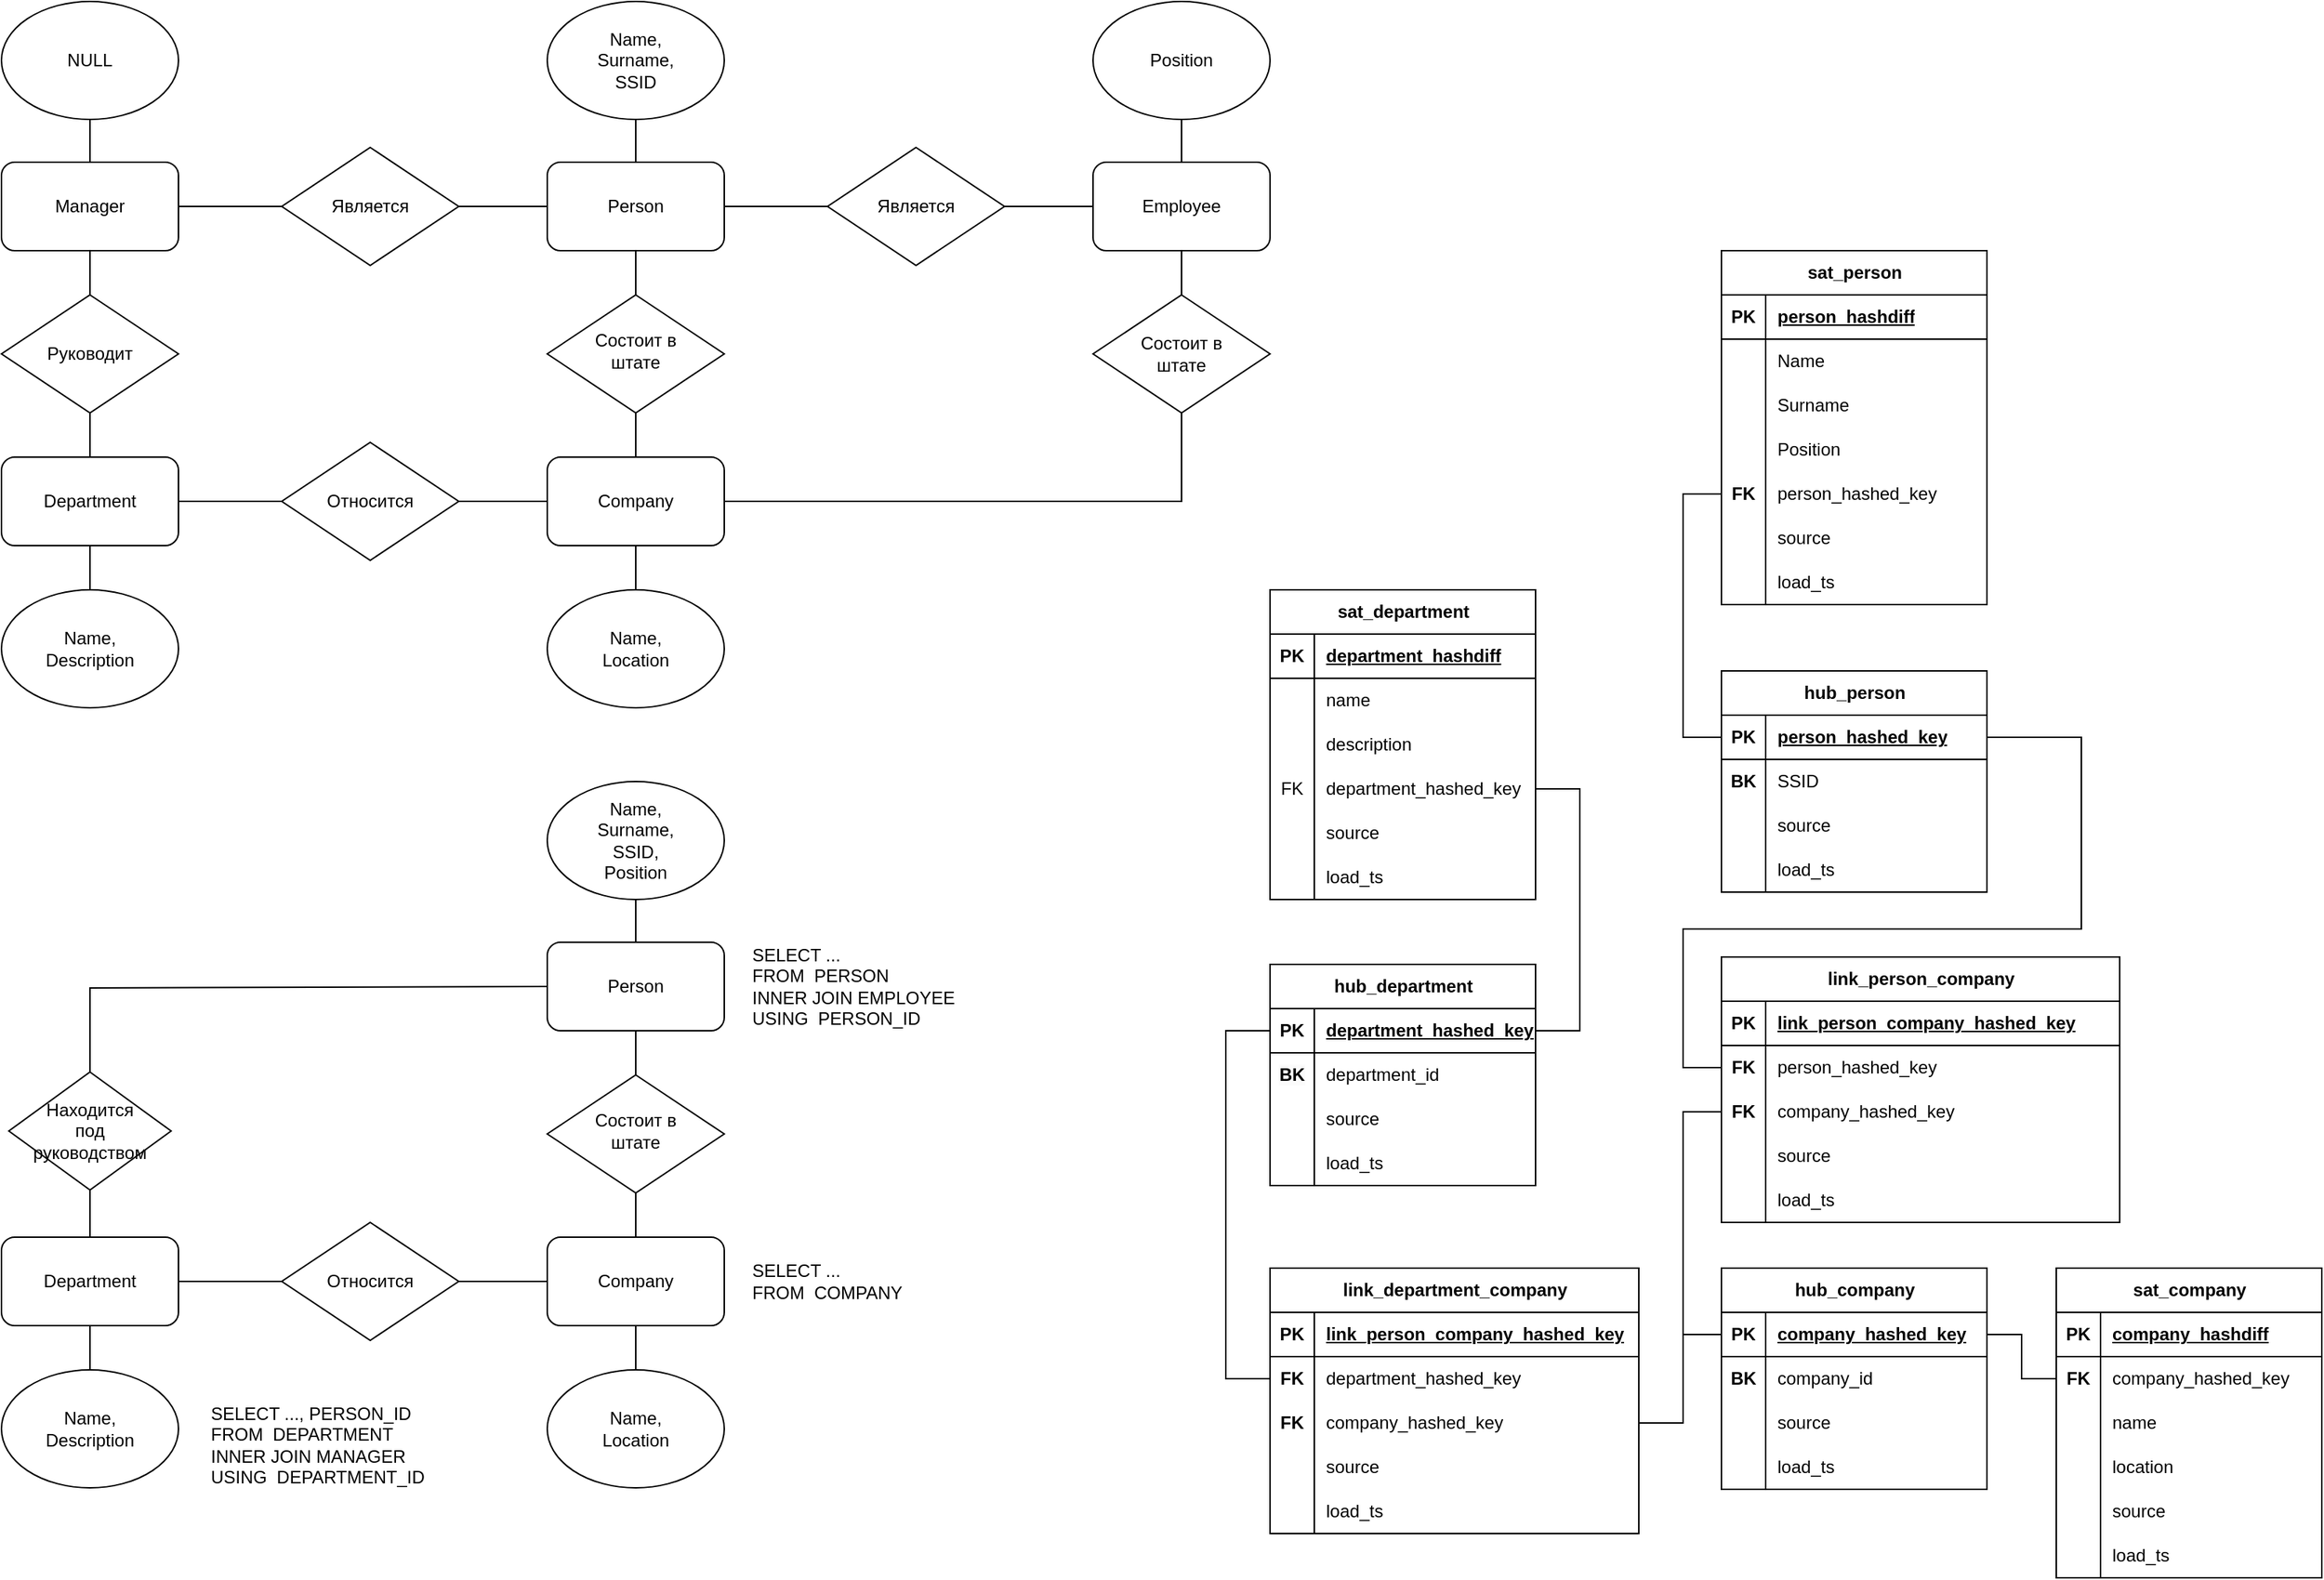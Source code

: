 <mxfile version="22.0.8" type="github">
  <diagram name="Страница — 1" id="f72o366MKgWSXFwdL696">
    <mxGraphModel dx="1084" dy="1812" grid="1" gridSize="10" guides="1" tooltips="1" connect="1" arrows="1" fold="1" page="1" pageScale="1" pageWidth="827" pageHeight="1169" math="0" shadow="0">
      <root>
        <mxCell id="0" />
        <mxCell id="1" parent="0" />
        <mxCell id="_mkU_Q99oAZ2OvXKjkzv-1" value="" style="rounded=1;whiteSpace=wrap;html=1;" vertex="1" parent="1">
          <mxGeometry x="70" y="-1060" width="120" height="60" as="geometry" />
        </mxCell>
        <mxCell id="_mkU_Q99oAZ2OvXKjkzv-2" value="" style="rounded=1;whiteSpace=wrap;html=1;" vertex="1" parent="1">
          <mxGeometry x="440" y="-1060" width="120" height="60" as="geometry" />
        </mxCell>
        <mxCell id="_mkU_Q99oAZ2OvXKjkzv-3" value="" style="rounded=1;whiteSpace=wrap;html=1;" vertex="1" parent="1">
          <mxGeometry x="70" y="-860" width="120" height="60" as="geometry" />
        </mxCell>
        <mxCell id="_mkU_Q99oAZ2OvXKjkzv-4" value="" style="rounded=1;whiteSpace=wrap;html=1;" vertex="1" parent="1">
          <mxGeometry x="440" y="-860" width="120" height="60" as="geometry" />
        </mxCell>
        <mxCell id="_mkU_Q99oAZ2OvXKjkzv-5" value="" style="ellipse;whiteSpace=wrap;html=1;" vertex="1" parent="1">
          <mxGeometry x="70" y="-1169" width="120" height="80" as="geometry" />
        </mxCell>
        <mxCell id="_mkU_Q99oAZ2OvXKjkzv-6" value="" style="ellipse;whiteSpace=wrap;html=1;" vertex="1" parent="1">
          <mxGeometry x="70" y="-770" width="120" height="80" as="geometry" />
        </mxCell>
        <mxCell id="_mkU_Q99oAZ2OvXKjkzv-7" value="" style="ellipse;whiteSpace=wrap;html=1;" vertex="1" parent="1">
          <mxGeometry x="440" y="-770" width="120" height="80" as="geometry" />
        </mxCell>
        <mxCell id="_mkU_Q99oAZ2OvXKjkzv-8" value="" style="ellipse;whiteSpace=wrap;html=1;" vertex="1" parent="1">
          <mxGeometry x="440" y="-1169" width="120" height="80" as="geometry" />
        </mxCell>
        <mxCell id="_mkU_Q99oAZ2OvXKjkzv-9" value="Руководит" style="rhombus;whiteSpace=wrap;html=1;" vertex="1" parent="1">
          <mxGeometry x="70" y="-970" width="120" height="80" as="geometry" />
        </mxCell>
        <mxCell id="_mkU_Q99oAZ2OvXKjkzv-10" value="" style="rhombus;whiteSpace=wrap;html=1;" vertex="1" parent="1">
          <mxGeometry x="440" y="-970" width="120" height="80" as="geometry" />
        </mxCell>
        <mxCell id="_mkU_Q99oAZ2OvXKjkzv-11" value="" style="rhombus;whiteSpace=wrap;html=1;" vertex="1" parent="1">
          <mxGeometry x="260" y="-1070" width="120" height="80" as="geometry" />
        </mxCell>
        <mxCell id="_mkU_Q99oAZ2OvXKjkzv-12" value="" style="rhombus;whiteSpace=wrap;html=1;" vertex="1" parent="1">
          <mxGeometry x="260" y="-870" width="120" height="80" as="geometry" />
        </mxCell>
        <mxCell id="_mkU_Q99oAZ2OvXKjkzv-13" value="" style="endArrow=none;html=1;rounded=0;exitX=1;exitY=0.5;exitDx=0;exitDy=0;" edge="1" parent="1" source="_mkU_Q99oAZ2OvXKjkzv-1">
          <mxGeometry width="50" height="50" relative="1" as="geometry">
            <mxPoint x="220" y="-980" as="sourcePoint" />
            <mxPoint x="260" y="-1030" as="targetPoint" />
          </mxGeometry>
        </mxCell>
        <mxCell id="_mkU_Q99oAZ2OvXKjkzv-14" value="" style="endArrow=none;html=1;rounded=0;entryX=0.5;entryY=1;entryDx=0;entryDy=0;exitX=0.5;exitY=0;exitDx=0;exitDy=0;" edge="1" parent="1" source="_mkU_Q99oAZ2OvXKjkzv-9" target="_mkU_Q99oAZ2OvXKjkzv-1">
          <mxGeometry width="50" height="50" relative="1" as="geometry">
            <mxPoint x="270" y="-900" as="sourcePoint" />
            <mxPoint x="320" y="-950" as="targetPoint" />
          </mxGeometry>
        </mxCell>
        <mxCell id="_mkU_Q99oAZ2OvXKjkzv-15" value="" style="endArrow=none;html=1;rounded=0;entryX=0.5;entryY=1;entryDx=0;entryDy=0;exitX=0.5;exitY=0;exitDx=0;exitDy=0;" edge="1" parent="1" source="_mkU_Q99oAZ2OvXKjkzv-3" target="_mkU_Q99oAZ2OvXKjkzv-9">
          <mxGeometry width="50" height="50" relative="1" as="geometry">
            <mxPoint x="240" y="-860" as="sourcePoint" />
            <mxPoint x="290" y="-910" as="targetPoint" />
          </mxGeometry>
        </mxCell>
        <mxCell id="_mkU_Q99oAZ2OvXKjkzv-16" value="" style="endArrow=none;html=1;rounded=0;" edge="1" parent="1" source="_mkU_Q99oAZ2OvXKjkzv-5">
          <mxGeometry width="50" height="50" relative="1" as="geometry">
            <mxPoint x="130" y="-1039" as="sourcePoint" />
            <mxPoint x="130" y="-1060" as="targetPoint" />
          </mxGeometry>
        </mxCell>
        <mxCell id="_mkU_Q99oAZ2OvXKjkzv-17" value="" style="endArrow=none;html=1;rounded=0;entryX=0.5;entryY=1;entryDx=0;entryDy=0;" edge="1" parent="1" source="_mkU_Q99oAZ2OvXKjkzv-2" target="_mkU_Q99oAZ2OvXKjkzv-8">
          <mxGeometry width="50" height="50" relative="1" as="geometry">
            <mxPoint x="500" y="-1080.711" as="sourcePoint" />
            <mxPoint x="620" y="-1090" as="targetPoint" />
          </mxGeometry>
        </mxCell>
        <mxCell id="_mkU_Q99oAZ2OvXKjkzv-18" value="" style="endArrow=none;html=1;rounded=0;" edge="1" parent="1" source="_mkU_Q99oAZ2OvXKjkzv-11">
          <mxGeometry width="50" height="50" relative="1" as="geometry">
            <mxPoint x="380" y="-980" as="sourcePoint" />
            <mxPoint x="440" y="-1030" as="targetPoint" />
          </mxGeometry>
        </mxCell>
        <mxCell id="_mkU_Q99oAZ2OvXKjkzv-19" value="" style="endArrow=none;html=1;rounded=0;" edge="1" parent="1" source="_mkU_Q99oAZ2OvXKjkzv-3">
          <mxGeometry width="50" height="50" relative="1" as="geometry">
            <mxPoint x="190" y="-780" as="sourcePoint" />
            <mxPoint x="260.711" y="-830" as="targetPoint" />
          </mxGeometry>
        </mxCell>
        <mxCell id="_mkU_Q99oAZ2OvXKjkzv-20" value="" style="endArrow=none;html=1;rounded=0;" edge="1" parent="1" source="_mkU_Q99oAZ2OvXKjkzv-12">
          <mxGeometry width="50" height="50" relative="1" as="geometry">
            <mxPoint x="380" y="-780" as="sourcePoint" />
            <mxPoint x="440" y="-830" as="targetPoint" />
          </mxGeometry>
        </mxCell>
        <mxCell id="_mkU_Q99oAZ2OvXKjkzv-21" value="" style="endArrow=none;html=1;rounded=0;" edge="1" parent="1" source="_mkU_Q99oAZ2OvXKjkzv-3">
          <mxGeometry width="50" height="50" relative="1" as="geometry">
            <mxPoint x="130" y="-750" as="sourcePoint" />
            <mxPoint x="130" y="-770" as="targetPoint" />
          </mxGeometry>
        </mxCell>
        <mxCell id="_mkU_Q99oAZ2OvXKjkzv-22" value="" style="endArrow=none;html=1;rounded=0;" edge="1" parent="1" source="_mkU_Q99oAZ2OvXKjkzv-4">
          <mxGeometry width="50" height="50" relative="1" as="geometry">
            <mxPoint x="500" y="-880.711" as="sourcePoint" />
            <mxPoint x="500" y="-890" as="targetPoint" />
          </mxGeometry>
        </mxCell>
        <mxCell id="_mkU_Q99oAZ2OvXKjkzv-23" value="" style="endArrow=none;html=1;rounded=0;entryX=0.5;entryY=1;entryDx=0;entryDy=0;exitX=0.5;exitY=0;exitDx=0;exitDy=0;" edge="1" parent="1" source="_mkU_Q99oAZ2OvXKjkzv-10" target="_mkU_Q99oAZ2OvXKjkzv-2">
          <mxGeometry width="50" height="50" relative="1" as="geometry">
            <mxPoint x="490" y="-930" as="sourcePoint" />
            <mxPoint x="540" y="-980" as="targetPoint" />
          </mxGeometry>
        </mxCell>
        <mxCell id="_mkU_Q99oAZ2OvXKjkzv-24" value="" style="endArrow=none;html=1;rounded=0;" edge="1" parent="1" source="_mkU_Q99oAZ2OvXKjkzv-4">
          <mxGeometry width="50" height="50" relative="1" as="geometry">
            <mxPoint x="500" y="-750" as="sourcePoint" />
            <mxPoint x="500" y="-770" as="targetPoint" />
          </mxGeometry>
        </mxCell>
        <mxCell id="_mkU_Q99oAZ2OvXKjkzv-25" value="Manager" style="text;html=1;strokeColor=none;fillColor=none;align=center;verticalAlign=middle;whiteSpace=wrap;rounded=0;" vertex="1" parent="1">
          <mxGeometry x="100" y="-1045" width="60" height="30" as="geometry" />
        </mxCell>
        <mxCell id="_mkU_Q99oAZ2OvXKjkzv-26" value="Person" style="text;html=1;strokeColor=none;fillColor=none;align=center;verticalAlign=middle;whiteSpace=wrap;rounded=0;" vertex="1" parent="1">
          <mxGeometry x="470" y="-1045" width="60" height="30" as="geometry" />
        </mxCell>
        <mxCell id="_mkU_Q99oAZ2OvXKjkzv-27" value="Department" style="text;html=1;strokeColor=none;fillColor=none;align=center;verticalAlign=middle;whiteSpace=wrap;rounded=0;" vertex="1" parent="1">
          <mxGeometry x="100" y="-845" width="60" height="30" as="geometry" />
        </mxCell>
        <mxCell id="_mkU_Q99oAZ2OvXKjkzv-28" value="Company" style="text;html=1;strokeColor=none;fillColor=none;align=center;verticalAlign=middle;whiteSpace=wrap;rounded=0;" vertex="1" parent="1">
          <mxGeometry x="470" y="-845" width="60" height="30" as="geometry" />
        </mxCell>
        <mxCell id="_mkU_Q99oAZ2OvXKjkzv-29" value="Name, Surname, SSID" style="text;html=1;strokeColor=none;fillColor=none;align=center;verticalAlign=middle;whiteSpace=wrap;rounded=0;" vertex="1" parent="1">
          <mxGeometry x="470" y="-1144" width="60" height="30" as="geometry" />
        </mxCell>
        <mxCell id="_mkU_Q99oAZ2OvXKjkzv-30" value="Name, Description" style="text;html=1;strokeColor=none;fillColor=none;align=center;verticalAlign=middle;whiteSpace=wrap;rounded=0;" vertex="1" parent="1">
          <mxGeometry x="100" y="-745" width="60" height="30" as="geometry" />
        </mxCell>
        <mxCell id="_mkU_Q99oAZ2OvXKjkzv-31" value="Name, Location" style="text;html=1;strokeColor=none;fillColor=none;align=center;verticalAlign=middle;whiteSpace=wrap;rounded=0;" vertex="1" parent="1">
          <mxGeometry x="470" y="-745" width="60" height="30" as="geometry" />
        </mxCell>
        <mxCell id="_mkU_Q99oAZ2OvXKjkzv-32" value="NULL" style="text;html=1;strokeColor=none;fillColor=none;align=center;verticalAlign=middle;whiteSpace=wrap;rounded=0;" vertex="1" parent="1">
          <mxGeometry x="100" y="-1144" width="60" height="30" as="geometry" />
        </mxCell>
        <mxCell id="_mkU_Q99oAZ2OvXKjkzv-39" value="" style="rounded=1;whiteSpace=wrap;html=1;" vertex="1" parent="1">
          <mxGeometry x="810" y="-1060" width="120" height="60" as="geometry" />
        </mxCell>
        <mxCell id="_mkU_Q99oAZ2OvXKjkzv-40" value="" style="ellipse;whiteSpace=wrap;html=1;" vertex="1" parent="1">
          <mxGeometry x="810" y="-1169" width="120" height="80" as="geometry" />
        </mxCell>
        <mxCell id="_mkU_Q99oAZ2OvXKjkzv-41" value="" style="rhombus;whiteSpace=wrap;html=1;" vertex="1" parent="1">
          <mxGeometry x="630" y="-1070" width="120" height="80" as="geometry" />
        </mxCell>
        <mxCell id="_mkU_Q99oAZ2OvXKjkzv-42" value="" style="endArrow=none;html=1;rounded=0;exitX=1;exitY=0.5;exitDx=0;exitDy=0;" edge="1" parent="1">
          <mxGeometry width="50" height="50" relative="1" as="geometry">
            <mxPoint x="560" y="-1030" as="sourcePoint" />
            <mxPoint x="630" y="-1030" as="targetPoint" />
          </mxGeometry>
        </mxCell>
        <mxCell id="_mkU_Q99oAZ2OvXKjkzv-43" value="" style="endArrow=none;html=1;rounded=0;entryX=0.5;entryY=1;entryDx=0;entryDy=0;" edge="1" parent="1" source="_mkU_Q99oAZ2OvXKjkzv-39" target="_mkU_Q99oAZ2OvXKjkzv-40">
          <mxGeometry width="50" height="50" relative="1" as="geometry">
            <mxPoint x="870" y="-1080.711" as="sourcePoint" />
            <mxPoint x="990" y="-1090" as="targetPoint" />
          </mxGeometry>
        </mxCell>
        <mxCell id="_mkU_Q99oAZ2OvXKjkzv-44" value="" style="endArrow=none;html=1;rounded=0;" edge="1" parent="1" source="_mkU_Q99oAZ2OvXKjkzv-41">
          <mxGeometry width="50" height="50" relative="1" as="geometry">
            <mxPoint x="750" y="-980" as="sourcePoint" />
            <mxPoint x="810" y="-1030" as="targetPoint" />
          </mxGeometry>
        </mxCell>
        <mxCell id="_mkU_Q99oAZ2OvXKjkzv-45" value="Employee" style="text;html=1;strokeColor=none;fillColor=none;align=center;verticalAlign=middle;whiteSpace=wrap;rounded=0;" vertex="1" parent="1">
          <mxGeometry x="840" y="-1045" width="60" height="30" as="geometry" />
        </mxCell>
        <mxCell id="_mkU_Q99oAZ2OvXKjkzv-46" value="Position" style="text;html=1;strokeColor=none;fillColor=none;align=center;verticalAlign=middle;whiteSpace=wrap;rounded=0;" vertex="1" parent="1">
          <mxGeometry x="840" y="-1144" width="60" height="30" as="geometry" />
        </mxCell>
        <mxCell id="_mkU_Q99oAZ2OvXKjkzv-47" value="" style="rhombus;whiteSpace=wrap;html=1;" vertex="1" parent="1">
          <mxGeometry x="810" y="-970" width="120" height="80" as="geometry" />
        </mxCell>
        <mxCell id="_mkU_Q99oAZ2OvXKjkzv-48" value="" style="endArrow=none;html=1;rounded=0;entryX=0.5;entryY=1;entryDx=0;entryDy=0;exitX=1;exitY=0.5;exitDx=0;exitDy=0;" edge="1" parent="1" source="_mkU_Q99oAZ2OvXKjkzv-4" target="_mkU_Q99oAZ2OvXKjkzv-47">
          <mxGeometry width="50" height="50" relative="1" as="geometry">
            <mxPoint x="420" y="-910" as="sourcePoint" />
            <mxPoint x="470" y="-960" as="targetPoint" />
            <Array as="points">
              <mxPoint x="870" y="-830" />
            </Array>
          </mxGeometry>
        </mxCell>
        <mxCell id="_mkU_Q99oAZ2OvXKjkzv-49" value="" style="endArrow=none;html=1;rounded=0;exitX=0.5;exitY=0;exitDx=0;exitDy=0;entryX=0.5;entryY=1;entryDx=0;entryDy=0;" edge="1" parent="1" source="_mkU_Q99oAZ2OvXKjkzv-47" target="_mkU_Q99oAZ2OvXKjkzv-39">
          <mxGeometry width="50" height="50" relative="1" as="geometry">
            <mxPoint x="420" y="-910" as="sourcePoint" />
            <mxPoint x="470" y="-960" as="targetPoint" />
          </mxGeometry>
        </mxCell>
        <mxCell id="_mkU_Q99oAZ2OvXKjkzv-50" value="Является" style="text;html=1;strokeColor=none;fillColor=none;align=center;verticalAlign=middle;whiteSpace=wrap;rounded=0;" vertex="1" parent="1">
          <mxGeometry x="290" y="-1045" width="60" height="30" as="geometry" />
        </mxCell>
        <mxCell id="_mkU_Q99oAZ2OvXKjkzv-51" value="Относится" style="text;html=1;strokeColor=none;fillColor=none;align=center;verticalAlign=middle;whiteSpace=wrap;rounded=0;" vertex="1" parent="1">
          <mxGeometry x="290" y="-845" width="60" height="30" as="geometry" />
        </mxCell>
        <mxCell id="_mkU_Q99oAZ2OvXKjkzv-53" value="Является" style="text;html=1;strokeColor=none;fillColor=none;align=center;verticalAlign=middle;whiteSpace=wrap;rounded=0;" vertex="1" parent="1">
          <mxGeometry x="660" y="-1045" width="60" height="30" as="geometry" />
        </mxCell>
        <mxCell id="_mkU_Q99oAZ2OvXKjkzv-54" value="Состоит в штате" style="text;html=1;strokeColor=none;fillColor=none;align=center;verticalAlign=middle;whiteSpace=wrap;rounded=0;" vertex="1" parent="1">
          <mxGeometry x="840" y="-945" width="60" height="30" as="geometry" />
        </mxCell>
        <mxCell id="_mkU_Q99oAZ2OvXKjkzv-55" value="Состоит в штате" style="text;html=1;strokeColor=none;fillColor=none;align=center;verticalAlign=middle;whiteSpace=wrap;rounded=0;" vertex="1" parent="1">
          <mxGeometry x="470" y="-947" width="60" height="30" as="geometry" />
        </mxCell>
        <mxCell id="_mkU_Q99oAZ2OvXKjkzv-110" value="" style="rounded=1;whiteSpace=wrap;html=1;" vertex="1" parent="1">
          <mxGeometry x="440" y="-531" width="120" height="60" as="geometry" />
        </mxCell>
        <mxCell id="_mkU_Q99oAZ2OvXKjkzv-111" value="" style="rounded=1;whiteSpace=wrap;html=1;" vertex="1" parent="1">
          <mxGeometry x="70" y="-331" width="120" height="60" as="geometry" />
        </mxCell>
        <mxCell id="_mkU_Q99oAZ2OvXKjkzv-112" value="" style="rounded=1;whiteSpace=wrap;html=1;" vertex="1" parent="1">
          <mxGeometry x="440" y="-331" width="120" height="60" as="geometry" />
        </mxCell>
        <mxCell id="_mkU_Q99oAZ2OvXKjkzv-114" value="" style="ellipse;whiteSpace=wrap;html=1;" vertex="1" parent="1">
          <mxGeometry x="70" y="-241" width="120" height="80" as="geometry" />
        </mxCell>
        <mxCell id="_mkU_Q99oAZ2OvXKjkzv-115" value="" style="ellipse;whiteSpace=wrap;html=1;" vertex="1" parent="1">
          <mxGeometry x="440" y="-241" width="120" height="80" as="geometry" />
        </mxCell>
        <mxCell id="_mkU_Q99oAZ2OvXKjkzv-116" value="" style="ellipse;whiteSpace=wrap;html=1;" vertex="1" parent="1">
          <mxGeometry x="440" y="-640" width="120" height="80" as="geometry" />
        </mxCell>
        <mxCell id="_mkU_Q99oAZ2OvXKjkzv-118" value="" style="rhombus;whiteSpace=wrap;html=1;" vertex="1" parent="1">
          <mxGeometry x="440" y="-441" width="120" height="80" as="geometry" />
        </mxCell>
        <mxCell id="_mkU_Q99oAZ2OvXKjkzv-120" value="" style="rhombus;whiteSpace=wrap;html=1;" vertex="1" parent="1">
          <mxGeometry x="260" y="-341" width="120" height="80" as="geometry" />
        </mxCell>
        <mxCell id="_mkU_Q99oAZ2OvXKjkzv-125" value="" style="endArrow=none;html=1;rounded=0;entryX=0.5;entryY=1;entryDx=0;entryDy=0;" edge="1" parent="1" source="_mkU_Q99oAZ2OvXKjkzv-110" target="_mkU_Q99oAZ2OvXKjkzv-116">
          <mxGeometry width="50" height="50" relative="1" as="geometry">
            <mxPoint x="500" y="-551.711" as="sourcePoint" />
            <mxPoint x="620" y="-561" as="targetPoint" />
          </mxGeometry>
        </mxCell>
        <mxCell id="_mkU_Q99oAZ2OvXKjkzv-127" value="" style="endArrow=none;html=1;rounded=0;" edge="1" parent="1" source="_mkU_Q99oAZ2OvXKjkzv-111">
          <mxGeometry width="50" height="50" relative="1" as="geometry">
            <mxPoint x="190" y="-251" as="sourcePoint" />
            <mxPoint x="260.711" y="-301" as="targetPoint" />
          </mxGeometry>
        </mxCell>
        <mxCell id="_mkU_Q99oAZ2OvXKjkzv-128" value="" style="endArrow=none;html=1;rounded=0;" edge="1" parent="1" source="_mkU_Q99oAZ2OvXKjkzv-120">
          <mxGeometry width="50" height="50" relative="1" as="geometry">
            <mxPoint x="380" y="-251" as="sourcePoint" />
            <mxPoint x="440" y="-301" as="targetPoint" />
          </mxGeometry>
        </mxCell>
        <mxCell id="_mkU_Q99oAZ2OvXKjkzv-129" value="" style="endArrow=none;html=1;rounded=0;" edge="1" parent="1" source="_mkU_Q99oAZ2OvXKjkzv-111">
          <mxGeometry width="50" height="50" relative="1" as="geometry">
            <mxPoint x="130" y="-221" as="sourcePoint" />
            <mxPoint x="130" y="-241" as="targetPoint" />
          </mxGeometry>
        </mxCell>
        <mxCell id="_mkU_Q99oAZ2OvXKjkzv-130" value="" style="endArrow=none;html=1;rounded=0;" edge="1" parent="1" source="_mkU_Q99oAZ2OvXKjkzv-112">
          <mxGeometry width="50" height="50" relative="1" as="geometry">
            <mxPoint x="500" y="-351.711" as="sourcePoint" />
            <mxPoint x="500" y="-361" as="targetPoint" />
          </mxGeometry>
        </mxCell>
        <mxCell id="_mkU_Q99oAZ2OvXKjkzv-131" value="" style="endArrow=none;html=1;rounded=0;entryX=0.5;entryY=1;entryDx=0;entryDy=0;exitX=0.5;exitY=0;exitDx=0;exitDy=0;" edge="1" parent="1" source="_mkU_Q99oAZ2OvXKjkzv-118" target="_mkU_Q99oAZ2OvXKjkzv-110">
          <mxGeometry width="50" height="50" relative="1" as="geometry">
            <mxPoint x="490" y="-401" as="sourcePoint" />
            <mxPoint x="540" y="-451" as="targetPoint" />
          </mxGeometry>
        </mxCell>
        <mxCell id="_mkU_Q99oAZ2OvXKjkzv-132" value="" style="endArrow=none;html=1;rounded=0;" edge="1" parent="1" source="_mkU_Q99oAZ2OvXKjkzv-112">
          <mxGeometry width="50" height="50" relative="1" as="geometry">
            <mxPoint x="500" y="-221" as="sourcePoint" />
            <mxPoint x="500" y="-241" as="targetPoint" />
          </mxGeometry>
        </mxCell>
        <mxCell id="_mkU_Q99oAZ2OvXKjkzv-134" value="Person" style="text;html=1;strokeColor=none;fillColor=none;align=center;verticalAlign=middle;whiteSpace=wrap;rounded=0;" vertex="1" parent="1">
          <mxGeometry x="470" y="-516" width="60" height="30" as="geometry" />
        </mxCell>
        <mxCell id="_mkU_Q99oAZ2OvXKjkzv-135" value="Department" style="text;html=1;strokeColor=none;fillColor=none;align=center;verticalAlign=middle;whiteSpace=wrap;rounded=0;" vertex="1" parent="1">
          <mxGeometry x="100" y="-316" width="60" height="30" as="geometry" />
        </mxCell>
        <mxCell id="_mkU_Q99oAZ2OvXKjkzv-136" value="Company" style="text;html=1;strokeColor=none;fillColor=none;align=center;verticalAlign=middle;whiteSpace=wrap;rounded=0;" vertex="1" parent="1">
          <mxGeometry x="470" y="-316" width="60" height="30" as="geometry" />
        </mxCell>
        <mxCell id="_mkU_Q99oAZ2OvXKjkzv-137" value="Name, Surname, SSID, Position" style="text;html=1;strokeColor=none;fillColor=none;align=center;verticalAlign=middle;whiteSpace=wrap;rounded=0;" vertex="1" parent="1">
          <mxGeometry x="470" y="-615" width="60" height="30" as="geometry" />
        </mxCell>
        <mxCell id="_mkU_Q99oAZ2OvXKjkzv-138" value="Name, Description" style="text;html=1;strokeColor=none;fillColor=none;align=center;verticalAlign=middle;whiteSpace=wrap;rounded=0;" vertex="1" parent="1">
          <mxGeometry x="100" y="-216" width="60" height="30" as="geometry" />
        </mxCell>
        <mxCell id="_mkU_Q99oAZ2OvXKjkzv-139" value="Name, Location" style="text;html=1;strokeColor=none;fillColor=none;align=center;verticalAlign=middle;whiteSpace=wrap;rounded=0;" vertex="1" parent="1">
          <mxGeometry x="470" y="-216" width="60" height="30" as="geometry" />
        </mxCell>
        <mxCell id="_mkU_Q99oAZ2OvXKjkzv-153" value="Относится" style="text;html=1;strokeColor=none;fillColor=none;align=center;verticalAlign=middle;whiteSpace=wrap;rounded=0;" vertex="1" parent="1">
          <mxGeometry x="290" y="-316" width="60" height="30" as="geometry" />
        </mxCell>
        <mxCell id="_mkU_Q99oAZ2OvXKjkzv-156" value="Состоит в штате" style="text;html=1;strokeColor=none;fillColor=none;align=center;verticalAlign=middle;whiteSpace=wrap;rounded=0;" vertex="1" parent="1">
          <mxGeometry x="470" y="-418" width="60" height="30" as="geometry" />
        </mxCell>
        <mxCell id="_mkU_Q99oAZ2OvXKjkzv-157" value="" style="rhombus;whiteSpace=wrap;html=1;" vertex="1" parent="1">
          <mxGeometry x="75" y="-443" width="110" height="80" as="geometry" />
        </mxCell>
        <mxCell id="_mkU_Q99oAZ2OvXKjkzv-158" value="" style="endArrow=none;html=1;rounded=0;entryX=0;entryY=0.5;entryDx=0;entryDy=0;exitX=0.5;exitY=0;exitDx=0;exitDy=0;" edge="1" parent="1" source="_mkU_Q99oAZ2OvXKjkzv-157" target="_mkU_Q99oAZ2OvXKjkzv-110">
          <mxGeometry width="50" height="50" relative="1" as="geometry">
            <mxPoint x="390" y="-480" as="sourcePoint" />
            <mxPoint x="440" y="-530" as="targetPoint" />
            <Array as="points">
              <mxPoint x="130" y="-500" />
            </Array>
          </mxGeometry>
        </mxCell>
        <mxCell id="_mkU_Q99oAZ2OvXKjkzv-160" value="" style="endArrow=none;html=1;rounded=0;exitX=0.5;exitY=0;exitDx=0;exitDy=0;entryX=0.5;entryY=1;entryDx=0;entryDy=0;" edge="1" parent="1" source="_mkU_Q99oAZ2OvXKjkzv-111" target="_mkU_Q99oAZ2OvXKjkzv-157">
          <mxGeometry width="50" height="50" relative="1" as="geometry">
            <mxPoint x="390" y="-480" as="sourcePoint" />
            <mxPoint x="440" y="-530" as="targetPoint" />
          </mxGeometry>
        </mxCell>
        <mxCell id="_mkU_Q99oAZ2OvXKjkzv-161" value="Находится под руководством" style="text;html=1;strokeColor=none;fillColor=none;align=center;verticalAlign=middle;whiteSpace=wrap;rounded=0;" vertex="1" parent="1">
          <mxGeometry x="100" y="-418" width="60" height="30" as="geometry" />
        </mxCell>
        <mxCell id="_mkU_Q99oAZ2OvXKjkzv-164" value="SELECT ... &lt;br&gt;FROM&amp;nbsp; PERSON &lt;br&gt;INNER JOIN EMPLOYEE &lt;br&gt;USING&amp;nbsp; PERSON_ID" style="text;html=1;strokeColor=none;fillColor=none;align=left;verticalAlign=middle;whiteSpace=wrap;rounded=0;" vertex="1" parent="1">
          <mxGeometry x="577" y="-541" width="250" height="80" as="geometry" />
        </mxCell>
        <mxCell id="_mkU_Q99oAZ2OvXKjkzv-165" value="SELECT ... &lt;br&gt;FROM&amp;nbsp; COMPANY" style="text;html=1;strokeColor=none;fillColor=none;align=left;verticalAlign=middle;whiteSpace=wrap;rounded=0;" vertex="1" parent="1">
          <mxGeometry x="577" y="-341" width="250" height="80" as="geometry" />
        </mxCell>
        <mxCell id="_mkU_Q99oAZ2OvXKjkzv-166" value="SELECT ..., PERSON_ID&lt;br&gt;FROM&amp;nbsp; DEPARTMENT&lt;br&gt;INNER JOIN MANAGER&lt;br&gt;USING&amp;nbsp; DEPARTMENT_ID" style="text;html=1;strokeColor=none;fillColor=none;align=left;verticalAlign=middle;whiteSpace=wrap;rounded=0;" vertex="1" parent="1">
          <mxGeometry x="210" y="-230" width="250" height="80" as="geometry" />
        </mxCell>
        <mxCell id="_mkU_Q99oAZ2OvXKjkzv-167" value="sat_person" style="shape=table;startSize=30;container=1;collapsible=1;childLayout=tableLayout;fixedRows=1;rowLines=0;fontStyle=1;align=center;resizeLast=1;html=1;" vertex="1" parent="1">
          <mxGeometry x="1236" y="-1000" width="180" height="240" as="geometry" />
        </mxCell>
        <mxCell id="_mkU_Q99oAZ2OvXKjkzv-168" value="" style="shape=tableRow;horizontal=0;startSize=0;swimlaneHead=0;swimlaneBody=0;fillColor=none;collapsible=0;dropTarget=0;points=[[0,0.5],[1,0.5]];portConstraint=eastwest;top=0;left=0;right=0;bottom=1;" vertex="1" parent="_mkU_Q99oAZ2OvXKjkzv-167">
          <mxGeometry y="30" width="180" height="30" as="geometry" />
        </mxCell>
        <mxCell id="_mkU_Q99oAZ2OvXKjkzv-169" value="PK" style="shape=partialRectangle;connectable=0;fillColor=none;top=0;left=0;bottom=0;right=0;fontStyle=1;overflow=hidden;whiteSpace=wrap;html=1;" vertex="1" parent="_mkU_Q99oAZ2OvXKjkzv-168">
          <mxGeometry width="30" height="30" as="geometry">
            <mxRectangle width="30" height="30" as="alternateBounds" />
          </mxGeometry>
        </mxCell>
        <mxCell id="_mkU_Q99oAZ2OvXKjkzv-170" value="person_hashdiff" style="shape=partialRectangle;connectable=0;fillColor=none;top=0;left=0;bottom=0;right=0;align=left;spacingLeft=6;fontStyle=5;overflow=hidden;whiteSpace=wrap;html=1;" vertex="1" parent="_mkU_Q99oAZ2OvXKjkzv-168">
          <mxGeometry x="30" width="150" height="30" as="geometry">
            <mxRectangle width="150" height="30" as="alternateBounds" />
          </mxGeometry>
        </mxCell>
        <mxCell id="_mkU_Q99oAZ2OvXKjkzv-171" value="" style="shape=tableRow;horizontal=0;startSize=0;swimlaneHead=0;swimlaneBody=0;fillColor=none;collapsible=0;dropTarget=0;points=[[0,0.5],[1,0.5]];portConstraint=eastwest;top=0;left=0;right=0;bottom=0;" vertex="1" parent="_mkU_Q99oAZ2OvXKjkzv-167">
          <mxGeometry y="60" width="180" height="30" as="geometry" />
        </mxCell>
        <mxCell id="_mkU_Q99oAZ2OvXKjkzv-172" value="" style="shape=partialRectangle;connectable=0;fillColor=none;top=0;left=0;bottom=0;right=0;editable=1;overflow=hidden;whiteSpace=wrap;html=1;" vertex="1" parent="_mkU_Q99oAZ2OvXKjkzv-171">
          <mxGeometry width="30" height="30" as="geometry">
            <mxRectangle width="30" height="30" as="alternateBounds" />
          </mxGeometry>
        </mxCell>
        <mxCell id="_mkU_Q99oAZ2OvXKjkzv-173" value="Name" style="shape=partialRectangle;connectable=0;fillColor=none;top=0;left=0;bottom=0;right=0;align=left;spacingLeft=6;overflow=hidden;whiteSpace=wrap;html=1;" vertex="1" parent="_mkU_Q99oAZ2OvXKjkzv-171">
          <mxGeometry x="30" width="150" height="30" as="geometry">
            <mxRectangle width="150" height="30" as="alternateBounds" />
          </mxGeometry>
        </mxCell>
        <mxCell id="_mkU_Q99oAZ2OvXKjkzv-174" value="" style="shape=tableRow;horizontal=0;startSize=0;swimlaneHead=0;swimlaneBody=0;fillColor=none;collapsible=0;dropTarget=0;points=[[0,0.5],[1,0.5]];portConstraint=eastwest;top=0;left=0;right=0;bottom=0;" vertex="1" parent="_mkU_Q99oAZ2OvXKjkzv-167">
          <mxGeometry y="90" width="180" height="30" as="geometry" />
        </mxCell>
        <mxCell id="_mkU_Q99oAZ2OvXKjkzv-175" value="" style="shape=partialRectangle;connectable=0;fillColor=none;top=0;left=0;bottom=0;right=0;editable=1;overflow=hidden;whiteSpace=wrap;html=1;" vertex="1" parent="_mkU_Q99oAZ2OvXKjkzv-174">
          <mxGeometry width="30" height="30" as="geometry">
            <mxRectangle width="30" height="30" as="alternateBounds" />
          </mxGeometry>
        </mxCell>
        <mxCell id="_mkU_Q99oAZ2OvXKjkzv-176" value="Surname" style="shape=partialRectangle;connectable=0;fillColor=none;top=0;left=0;bottom=0;right=0;align=left;spacingLeft=6;overflow=hidden;whiteSpace=wrap;html=1;" vertex="1" parent="_mkU_Q99oAZ2OvXKjkzv-174">
          <mxGeometry x="30" width="150" height="30" as="geometry">
            <mxRectangle width="150" height="30" as="alternateBounds" />
          </mxGeometry>
        </mxCell>
        <mxCell id="_mkU_Q99oAZ2OvXKjkzv-271" value="" style="shape=tableRow;horizontal=0;startSize=0;swimlaneHead=0;swimlaneBody=0;fillColor=none;collapsible=0;dropTarget=0;points=[[0,0.5],[1,0.5]];portConstraint=eastwest;top=0;left=0;right=0;bottom=0;" vertex="1" parent="_mkU_Q99oAZ2OvXKjkzv-167">
          <mxGeometry y="120" width="180" height="30" as="geometry" />
        </mxCell>
        <mxCell id="_mkU_Q99oAZ2OvXKjkzv-272" value="" style="shape=partialRectangle;connectable=0;fillColor=none;top=0;left=0;bottom=0;right=0;editable=1;overflow=hidden;whiteSpace=wrap;html=1;" vertex="1" parent="_mkU_Q99oAZ2OvXKjkzv-271">
          <mxGeometry width="30" height="30" as="geometry">
            <mxRectangle width="30" height="30" as="alternateBounds" />
          </mxGeometry>
        </mxCell>
        <mxCell id="_mkU_Q99oAZ2OvXKjkzv-273" value="Position" style="shape=partialRectangle;connectable=0;fillColor=none;top=0;left=0;bottom=0;right=0;align=left;spacingLeft=6;overflow=hidden;whiteSpace=wrap;html=1;" vertex="1" parent="_mkU_Q99oAZ2OvXKjkzv-271">
          <mxGeometry x="30" width="150" height="30" as="geometry">
            <mxRectangle width="150" height="30" as="alternateBounds" />
          </mxGeometry>
        </mxCell>
        <mxCell id="_mkU_Q99oAZ2OvXKjkzv-274" value="" style="shape=tableRow;horizontal=0;startSize=0;swimlaneHead=0;swimlaneBody=0;fillColor=none;collapsible=0;dropTarget=0;points=[[0,0.5],[1,0.5]];portConstraint=eastwest;top=0;left=0;right=0;bottom=0;" vertex="1" parent="_mkU_Q99oAZ2OvXKjkzv-167">
          <mxGeometry y="150" width="180" height="30" as="geometry" />
        </mxCell>
        <mxCell id="_mkU_Q99oAZ2OvXKjkzv-275" value="&lt;b&gt;FK&lt;/b&gt;" style="shape=partialRectangle;connectable=0;fillColor=none;top=0;left=0;bottom=0;right=0;editable=1;overflow=hidden;whiteSpace=wrap;html=1;" vertex="1" parent="_mkU_Q99oAZ2OvXKjkzv-274">
          <mxGeometry width="30" height="30" as="geometry">
            <mxRectangle width="30" height="30" as="alternateBounds" />
          </mxGeometry>
        </mxCell>
        <mxCell id="_mkU_Q99oAZ2OvXKjkzv-276" value="person_hashed_key" style="shape=partialRectangle;connectable=0;fillColor=none;top=0;left=0;bottom=0;right=0;align=left;spacingLeft=6;overflow=hidden;whiteSpace=wrap;html=1;" vertex="1" parent="_mkU_Q99oAZ2OvXKjkzv-274">
          <mxGeometry x="30" width="150" height="30" as="geometry">
            <mxRectangle width="150" height="30" as="alternateBounds" />
          </mxGeometry>
        </mxCell>
        <mxCell id="_mkU_Q99oAZ2OvXKjkzv-277" value="" style="shape=tableRow;horizontal=0;startSize=0;swimlaneHead=0;swimlaneBody=0;fillColor=none;collapsible=0;dropTarget=0;points=[[0,0.5],[1,0.5]];portConstraint=eastwest;top=0;left=0;right=0;bottom=0;" vertex="1" parent="_mkU_Q99oAZ2OvXKjkzv-167">
          <mxGeometry y="180" width="180" height="30" as="geometry" />
        </mxCell>
        <mxCell id="_mkU_Q99oAZ2OvXKjkzv-278" value="" style="shape=partialRectangle;connectable=0;fillColor=none;top=0;left=0;bottom=0;right=0;editable=1;overflow=hidden;whiteSpace=wrap;html=1;" vertex="1" parent="_mkU_Q99oAZ2OvXKjkzv-277">
          <mxGeometry width="30" height="30" as="geometry">
            <mxRectangle width="30" height="30" as="alternateBounds" />
          </mxGeometry>
        </mxCell>
        <mxCell id="_mkU_Q99oAZ2OvXKjkzv-279" value="source" style="shape=partialRectangle;connectable=0;fillColor=none;top=0;left=0;bottom=0;right=0;align=left;spacingLeft=6;overflow=hidden;whiteSpace=wrap;html=1;" vertex="1" parent="_mkU_Q99oAZ2OvXKjkzv-277">
          <mxGeometry x="30" width="150" height="30" as="geometry">
            <mxRectangle width="150" height="30" as="alternateBounds" />
          </mxGeometry>
        </mxCell>
        <mxCell id="_mkU_Q99oAZ2OvXKjkzv-280" value="" style="shape=tableRow;horizontal=0;startSize=0;swimlaneHead=0;swimlaneBody=0;fillColor=none;collapsible=0;dropTarget=0;points=[[0,0.5],[1,0.5]];portConstraint=eastwest;top=0;left=0;right=0;bottom=0;" vertex="1" parent="_mkU_Q99oAZ2OvXKjkzv-167">
          <mxGeometry y="210" width="180" height="30" as="geometry" />
        </mxCell>
        <mxCell id="_mkU_Q99oAZ2OvXKjkzv-281" value="" style="shape=partialRectangle;connectable=0;fillColor=none;top=0;left=0;bottom=0;right=0;editable=1;overflow=hidden;whiteSpace=wrap;html=1;" vertex="1" parent="_mkU_Q99oAZ2OvXKjkzv-280">
          <mxGeometry width="30" height="30" as="geometry">
            <mxRectangle width="30" height="30" as="alternateBounds" />
          </mxGeometry>
        </mxCell>
        <mxCell id="_mkU_Q99oAZ2OvXKjkzv-282" value="load_ts" style="shape=partialRectangle;connectable=0;fillColor=none;top=0;left=0;bottom=0;right=0;align=left;spacingLeft=6;overflow=hidden;whiteSpace=wrap;html=1;" vertex="1" parent="_mkU_Q99oAZ2OvXKjkzv-280">
          <mxGeometry x="30" width="150" height="30" as="geometry">
            <mxRectangle width="150" height="30" as="alternateBounds" />
          </mxGeometry>
        </mxCell>
        <mxCell id="_mkU_Q99oAZ2OvXKjkzv-193" value="hub_person" style="shape=table;startSize=30;container=1;collapsible=1;childLayout=tableLayout;fixedRows=1;rowLines=0;fontStyle=1;align=center;resizeLast=1;html=1;" vertex="1" parent="1">
          <mxGeometry x="1236" y="-715" width="180" height="150" as="geometry" />
        </mxCell>
        <mxCell id="_mkU_Q99oAZ2OvXKjkzv-194" value="" style="shape=tableRow;horizontal=0;startSize=0;swimlaneHead=0;swimlaneBody=0;fillColor=none;collapsible=0;dropTarget=0;points=[[0,0.5],[1,0.5]];portConstraint=eastwest;top=0;left=0;right=0;bottom=1;" vertex="1" parent="_mkU_Q99oAZ2OvXKjkzv-193">
          <mxGeometry y="30" width="180" height="30" as="geometry" />
        </mxCell>
        <mxCell id="_mkU_Q99oAZ2OvXKjkzv-195" value="PK" style="shape=partialRectangle;connectable=0;fillColor=none;top=0;left=0;bottom=0;right=0;fontStyle=1;overflow=hidden;whiteSpace=wrap;html=1;" vertex="1" parent="_mkU_Q99oAZ2OvXKjkzv-194">
          <mxGeometry width="30" height="30" as="geometry">
            <mxRectangle width="30" height="30" as="alternateBounds" />
          </mxGeometry>
        </mxCell>
        <mxCell id="_mkU_Q99oAZ2OvXKjkzv-196" value="person_hashed_key" style="shape=partialRectangle;connectable=0;fillColor=none;top=0;left=0;bottom=0;right=0;align=left;spacingLeft=6;fontStyle=5;overflow=hidden;whiteSpace=wrap;html=1;" vertex="1" parent="_mkU_Q99oAZ2OvXKjkzv-194">
          <mxGeometry x="30" width="150" height="30" as="geometry">
            <mxRectangle width="150" height="30" as="alternateBounds" />
          </mxGeometry>
        </mxCell>
        <mxCell id="_mkU_Q99oAZ2OvXKjkzv-197" value="" style="shape=tableRow;horizontal=0;startSize=0;swimlaneHead=0;swimlaneBody=0;fillColor=none;collapsible=0;dropTarget=0;points=[[0,0.5],[1,0.5]];portConstraint=eastwest;top=0;left=0;right=0;bottom=0;" vertex="1" parent="_mkU_Q99oAZ2OvXKjkzv-193">
          <mxGeometry y="60" width="180" height="30" as="geometry" />
        </mxCell>
        <mxCell id="_mkU_Q99oAZ2OvXKjkzv-198" value="&lt;b&gt;BK&lt;/b&gt;" style="shape=partialRectangle;connectable=0;fillColor=none;top=0;left=0;bottom=0;right=0;editable=1;overflow=hidden;whiteSpace=wrap;html=1;" vertex="1" parent="_mkU_Q99oAZ2OvXKjkzv-197">
          <mxGeometry width="30" height="30" as="geometry">
            <mxRectangle width="30" height="30" as="alternateBounds" />
          </mxGeometry>
        </mxCell>
        <mxCell id="_mkU_Q99oAZ2OvXKjkzv-199" value="SSID" style="shape=partialRectangle;connectable=0;fillColor=none;top=0;left=0;bottom=0;right=0;align=left;spacingLeft=6;overflow=hidden;whiteSpace=wrap;html=1;" vertex="1" parent="_mkU_Q99oAZ2OvXKjkzv-197">
          <mxGeometry x="30" width="150" height="30" as="geometry">
            <mxRectangle width="150" height="30" as="alternateBounds" />
          </mxGeometry>
        </mxCell>
        <mxCell id="_mkU_Q99oAZ2OvXKjkzv-200" value="" style="shape=tableRow;horizontal=0;startSize=0;swimlaneHead=0;swimlaneBody=0;fillColor=none;collapsible=0;dropTarget=0;points=[[0,0.5],[1,0.5]];portConstraint=eastwest;top=0;left=0;right=0;bottom=0;" vertex="1" parent="_mkU_Q99oAZ2OvXKjkzv-193">
          <mxGeometry y="90" width="180" height="30" as="geometry" />
        </mxCell>
        <mxCell id="_mkU_Q99oAZ2OvXKjkzv-201" value="" style="shape=partialRectangle;connectable=0;fillColor=none;top=0;left=0;bottom=0;right=0;editable=1;overflow=hidden;whiteSpace=wrap;html=1;" vertex="1" parent="_mkU_Q99oAZ2OvXKjkzv-200">
          <mxGeometry width="30" height="30" as="geometry">
            <mxRectangle width="30" height="30" as="alternateBounds" />
          </mxGeometry>
        </mxCell>
        <mxCell id="_mkU_Q99oAZ2OvXKjkzv-202" value="source" style="shape=partialRectangle;connectable=0;fillColor=none;top=0;left=0;bottom=0;right=0;align=left;spacingLeft=6;overflow=hidden;whiteSpace=wrap;html=1;" vertex="1" parent="_mkU_Q99oAZ2OvXKjkzv-200">
          <mxGeometry x="30" width="150" height="30" as="geometry">
            <mxRectangle width="150" height="30" as="alternateBounds" />
          </mxGeometry>
        </mxCell>
        <mxCell id="_mkU_Q99oAZ2OvXKjkzv-203" value="" style="shape=tableRow;horizontal=0;startSize=0;swimlaneHead=0;swimlaneBody=0;fillColor=none;collapsible=0;dropTarget=0;points=[[0,0.5],[1,0.5]];portConstraint=eastwest;top=0;left=0;right=0;bottom=0;" vertex="1" parent="_mkU_Q99oAZ2OvXKjkzv-193">
          <mxGeometry y="120" width="180" height="30" as="geometry" />
        </mxCell>
        <mxCell id="_mkU_Q99oAZ2OvXKjkzv-204" value="" style="shape=partialRectangle;connectable=0;fillColor=none;top=0;left=0;bottom=0;right=0;editable=1;overflow=hidden;whiteSpace=wrap;html=1;" vertex="1" parent="_mkU_Q99oAZ2OvXKjkzv-203">
          <mxGeometry width="30" height="30" as="geometry">
            <mxRectangle width="30" height="30" as="alternateBounds" />
          </mxGeometry>
        </mxCell>
        <mxCell id="_mkU_Q99oAZ2OvXKjkzv-205" value="load_ts" style="shape=partialRectangle;connectable=0;fillColor=none;top=0;left=0;bottom=0;right=0;align=left;spacingLeft=6;overflow=hidden;whiteSpace=wrap;html=1;" vertex="1" parent="_mkU_Q99oAZ2OvXKjkzv-203">
          <mxGeometry x="30" width="150" height="30" as="geometry">
            <mxRectangle width="150" height="30" as="alternateBounds" />
          </mxGeometry>
        </mxCell>
        <mxCell id="_mkU_Q99oAZ2OvXKjkzv-206" value="link_person_company" style="shape=table;startSize=30;container=1;collapsible=1;childLayout=tableLayout;fixedRows=1;rowLines=0;fontStyle=1;align=center;resizeLast=1;html=1;" vertex="1" parent="1">
          <mxGeometry x="1236" y="-521" width="270" height="180" as="geometry" />
        </mxCell>
        <mxCell id="_mkU_Q99oAZ2OvXKjkzv-207" value="" style="shape=tableRow;horizontal=0;startSize=0;swimlaneHead=0;swimlaneBody=0;fillColor=none;collapsible=0;dropTarget=0;points=[[0,0.5],[1,0.5]];portConstraint=eastwest;top=0;left=0;right=0;bottom=1;" vertex="1" parent="_mkU_Q99oAZ2OvXKjkzv-206">
          <mxGeometry y="30" width="270" height="30" as="geometry" />
        </mxCell>
        <mxCell id="_mkU_Q99oAZ2OvXKjkzv-208" value="PK" style="shape=partialRectangle;connectable=0;fillColor=none;top=0;left=0;bottom=0;right=0;fontStyle=1;overflow=hidden;whiteSpace=wrap;html=1;" vertex="1" parent="_mkU_Q99oAZ2OvXKjkzv-207">
          <mxGeometry width="30" height="30" as="geometry">
            <mxRectangle width="30" height="30" as="alternateBounds" />
          </mxGeometry>
        </mxCell>
        <mxCell id="_mkU_Q99oAZ2OvXKjkzv-209" value="link_person_company_hashed_key" style="shape=partialRectangle;connectable=0;fillColor=none;top=0;left=0;bottom=0;right=0;align=left;spacingLeft=6;fontStyle=5;overflow=hidden;whiteSpace=wrap;html=1;" vertex="1" parent="_mkU_Q99oAZ2OvXKjkzv-207">
          <mxGeometry x="30" width="240" height="30" as="geometry">
            <mxRectangle width="240" height="30" as="alternateBounds" />
          </mxGeometry>
        </mxCell>
        <mxCell id="_mkU_Q99oAZ2OvXKjkzv-210" value="" style="shape=tableRow;horizontal=0;startSize=0;swimlaneHead=0;swimlaneBody=0;fillColor=none;collapsible=0;dropTarget=0;points=[[0,0.5],[1,0.5]];portConstraint=eastwest;top=0;left=0;right=0;bottom=0;" vertex="1" parent="_mkU_Q99oAZ2OvXKjkzv-206">
          <mxGeometry y="60" width="270" height="30" as="geometry" />
        </mxCell>
        <mxCell id="_mkU_Q99oAZ2OvXKjkzv-211" value="FK" style="shape=partialRectangle;connectable=0;fillColor=none;top=0;left=0;bottom=0;right=0;editable=1;overflow=hidden;whiteSpace=wrap;html=1;fontStyle=1" vertex="1" parent="_mkU_Q99oAZ2OvXKjkzv-210">
          <mxGeometry width="30" height="30" as="geometry">
            <mxRectangle width="30" height="30" as="alternateBounds" />
          </mxGeometry>
        </mxCell>
        <mxCell id="_mkU_Q99oAZ2OvXKjkzv-212" value="person_hashed_key" style="shape=partialRectangle;connectable=0;fillColor=none;top=0;left=0;bottom=0;right=0;align=left;spacingLeft=6;overflow=hidden;whiteSpace=wrap;html=1;" vertex="1" parent="_mkU_Q99oAZ2OvXKjkzv-210">
          <mxGeometry x="30" width="240" height="30" as="geometry">
            <mxRectangle width="240" height="30" as="alternateBounds" />
          </mxGeometry>
        </mxCell>
        <mxCell id="_mkU_Q99oAZ2OvXKjkzv-213" value="" style="shape=tableRow;horizontal=0;startSize=0;swimlaneHead=0;swimlaneBody=0;fillColor=none;collapsible=0;dropTarget=0;points=[[0,0.5],[1,0.5]];portConstraint=eastwest;top=0;left=0;right=0;bottom=0;" vertex="1" parent="_mkU_Q99oAZ2OvXKjkzv-206">
          <mxGeometry y="90" width="270" height="30" as="geometry" />
        </mxCell>
        <mxCell id="_mkU_Q99oAZ2OvXKjkzv-214" value="FK" style="shape=partialRectangle;connectable=0;fillColor=none;top=0;left=0;bottom=0;right=0;editable=1;overflow=hidden;whiteSpace=wrap;html=1;fontStyle=1" vertex="1" parent="_mkU_Q99oAZ2OvXKjkzv-213">
          <mxGeometry width="30" height="30" as="geometry">
            <mxRectangle width="30" height="30" as="alternateBounds" />
          </mxGeometry>
        </mxCell>
        <mxCell id="_mkU_Q99oAZ2OvXKjkzv-215" value="company_hashed_key" style="shape=partialRectangle;connectable=0;fillColor=none;top=0;left=0;bottom=0;right=0;align=left;spacingLeft=6;overflow=hidden;whiteSpace=wrap;html=1;" vertex="1" parent="_mkU_Q99oAZ2OvXKjkzv-213">
          <mxGeometry x="30" width="240" height="30" as="geometry">
            <mxRectangle width="240" height="30" as="alternateBounds" />
          </mxGeometry>
        </mxCell>
        <mxCell id="_mkU_Q99oAZ2OvXKjkzv-216" value="" style="shape=tableRow;horizontal=0;startSize=0;swimlaneHead=0;swimlaneBody=0;fillColor=none;collapsible=0;dropTarget=0;points=[[0,0.5],[1,0.5]];portConstraint=eastwest;top=0;left=0;right=0;bottom=0;" vertex="1" parent="_mkU_Q99oAZ2OvXKjkzv-206">
          <mxGeometry y="120" width="270" height="30" as="geometry" />
        </mxCell>
        <mxCell id="_mkU_Q99oAZ2OvXKjkzv-217" value="" style="shape=partialRectangle;connectable=0;fillColor=none;top=0;left=0;bottom=0;right=0;editable=1;overflow=hidden;whiteSpace=wrap;html=1;" vertex="1" parent="_mkU_Q99oAZ2OvXKjkzv-216">
          <mxGeometry width="30" height="30" as="geometry">
            <mxRectangle width="30" height="30" as="alternateBounds" />
          </mxGeometry>
        </mxCell>
        <mxCell id="_mkU_Q99oAZ2OvXKjkzv-218" value="source" style="shape=partialRectangle;connectable=0;fillColor=none;top=0;left=0;bottom=0;right=0;align=left;spacingLeft=6;overflow=hidden;whiteSpace=wrap;html=1;" vertex="1" parent="_mkU_Q99oAZ2OvXKjkzv-216">
          <mxGeometry x="30" width="240" height="30" as="geometry">
            <mxRectangle width="240" height="30" as="alternateBounds" />
          </mxGeometry>
        </mxCell>
        <mxCell id="_mkU_Q99oAZ2OvXKjkzv-286" value="" style="shape=tableRow;horizontal=0;startSize=0;swimlaneHead=0;swimlaneBody=0;fillColor=none;collapsible=0;dropTarget=0;points=[[0,0.5],[1,0.5]];portConstraint=eastwest;top=0;left=0;right=0;bottom=0;" vertex="1" parent="_mkU_Q99oAZ2OvXKjkzv-206">
          <mxGeometry y="150" width="270" height="30" as="geometry" />
        </mxCell>
        <mxCell id="_mkU_Q99oAZ2OvXKjkzv-287" value="" style="shape=partialRectangle;connectable=0;fillColor=none;top=0;left=0;bottom=0;right=0;editable=1;overflow=hidden;whiteSpace=wrap;html=1;" vertex="1" parent="_mkU_Q99oAZ2OvXKjkzv-286">
          <mxGeometry width="30" height="30" as="geometry">
            <mxRectangle width="30" height="30" as="alternateBounds" />
          </mxGeometry>
        </mxCell>
        <mxCell id="_mkU_Q99oAZ2OvXKjkzv-288" value="load_ts" style="shape=partialRectangle;connectable=0;fillColor=none;top=0;left=0;bottom=0;right=0;align=left;spacingLeft=6;overflow=hidden;whiteSpace=wrap;html=1;" vertex="1" parent="_mkU_Q99oAZ2OvXKjkzv-286">
          <mxGeometry x="30" width="240" height="30" as="geometry">
            <mxRectangle width="240" height="30" as="alternateBounds" />
          </mxGeometry>
        </mxCell>
        <mxCell id="_mkU_Q99oAZ2OvXKjkzv-219" value="link_department_company" style="shape=table;startSize=30;container=1;collapsible=1;childLayout=tableLayout;fixedRows=1;rowLines=0;fontStyle=1;align=center;resizeLast=1;html=1;" vertex="1" parent="1">
          <mxGeometry x="930" y="-310" width="250" height="180" as="geometry" />
        </mxCell>
        <mxCell id="_mkU_Q99oAZ2OvXKjkzv-220" value="" style="shape=tableRow;horizontal=0;startSize=0;swimlaneHead=0;swimlaneBody=0;fillColor=none;collapsible=0;dropTarget=0;points=[[0,0.5],[1,0.5]];portConstraint=eastwest;top=0;left=0;right=0;bottom=1;" vertex="1" parent="_mkU_Q99oAZ2OvXKjkzv-219">
          <mxGeometry y="30" width="250" height="30" as="geometry" />
        </mxCell>
        <mxCell id="_mkU_Q99oAZ2OvXKjkzv-221" value="PK" style="shape=partialRectangle;connectable=0;fillColor=none;top=0;left=0;bottom=0;right=0;fontStyle=1;overflow=hidden;whiteSpace=wrap;html=1;" vertex="1" parent="_mkU_Q99oAZ2OvXKjkzv-220">
          <mxGeometry width="30" height="30" as="geometry">
            <mxRectangle width="30" height="30" as="alternateBounds" />
          </mxGeometry>
        </mxCell>
        <mxCell id="_mkU_Q99oAZ2OvXKjkzv-222" value="link_person_company_hashed_key" style="shape=partialRectangle;connectable=0;fillColor=none;top=0;left=0;bottom=0;right=0;align=left;spacingLeft=6;fontStyle=5;overflow=hidden;whiteSpace=wrap;html=1;" vertex="1" parent="_mkU_Q99oAZ2OvXKjkzv-220">
          <mxGeometry x="30" width="220" height="30" as="geometry">
            <mxRectangle width="220" height="30" as="alternateBounds" />
          </mxGeometry>
        </mxCell>
        <mxCell id="_mkU_Q99oAZ2OvXKjkzv-223" value="" style="shape=tableRow;horizontal=0;startSize=0;swimlaneHead=0;swimlaneBody=0;fillColor=none;collapsible=0;dropTarget=0;points=[[0,0.5],[1,0.5]];portConstraint=eastwest;top=0;left=0;right=0;bottom=0;" vertex="1" parent="_mkU_Q99oAZ2OvXKjkzv-219">
          <mxGeometry y="60" width="250" height="30" as="geometry" />
        </mxCell>
        <mxCell id="_mkU_Q99oAZ2OvXKjkzv-224" value="FK" style="shape=partialRectangle;connectable=0;fillColor=none;top=0;left=0;bottom=0;right=0;editable=1;overflow=hidden;whiteSpace=wrap;html=1;fontStyle=1" vertex="1" parent="_mkU_Q99oAZ2OvXKjkzv-223">
          <mxGeometry width="30" height="30" as="geometry">
            <mxRectangle width="30" height="30" as="alternateBounds" />
          </mxGeometry>
        </mxCell>
        <mxCell id="_mkU_Q99oAZ2OvXKjkzv-225" value="department_hashed_key" style="shape=partialRectangle;connectable=0;fillColor=none;top=0;left=0;bottom=0;right=0;align=left;spacingLeft=6;overflow=hidden;whiteSpace=wrap;html=1;" vertex="1" parent="_mkU_Q99oAZ2OvXKjkzv-223">
          <mxGeometry x="30" width="220" height="30" as="geometry">
            <mxRectangle width="220" height="30" as="alternateBounds" />
          </mxGeometry>
        </mxCell>
        <mxCell id="_mkU_Q99oAZ2OvXKjkzv-226" value="" style="shape=tableRow;horizontal=0;startSize=0;swimlaneHead=0;swimlaneBody=0;fillColor=none;collapsible=0;dropTarget=0;points=[[0,0.5],[1,0.5]];portConstraint=eastwest;top=0;left=0;right=0;bottom=0;" vertex="1" parent="_mkU_Q99oAZ2OvXKjkzv-219">
          <mxGeometry y="90" width="250" height="30" as="geometry" />
        </mxCell>
        <mxCell id="_mkU_Q99oAZ2OvXKjkzv-227" value="FK" style="shape=partialRectangle;connectable=0;fillColor=none;top=0;left=0;bottom=0;right=0;editable=1;overflow=hidden;whiteSpace=wrap;html=1;fontStyle=1" vertex="1" parent="_mkU_Q99oAZ2OvXKjkzv-226">
          <mxGeometry width="30" height="30" as="geometry">
            <mxRectangle width="30" height="30" as="alternateBounds" />
          </mxGeometry>
        </mxCell>
        <mxCell id="_mkU_Q99oAZ2OvXKjkzv-228" value="company_hashed_key" style="shape=partialRectangle;connectable=0;fillColor=none;top=0;left=0;bottom=0;right=0;align=left;spacingLeft=6;overflow=hidden;whiteSpace=wrap;html=1;" vertex="1" parent="_mkU_Q99oAZ2OvXKjkzv-226">
          <mxGeometry x="30" width="220" height="30" as="geometry">
            <mxRectangle width="220" height="30" as="alternateBounds" />
          </mxGeometry>
        </mxCell>
        <mxCell id="_mkU_Q99oAZ2OvXKjkzv-229" value="" style="shape=tableRow;horizontal=0;startSize=0;swimlaneHead=0;swimlaneBody=0;fillColor=none;collapsible=0;dropTarget=0;points=[[0,0.5],[1,0.5]];portConstraint=eastwest;top=0;left=0;right=0;bottom=0;" vertex="1" parent="_mkU_Q99oAZ2OvXKjkzv-219">
          <mxGeometry y="120" width="250" height="30" as="geometry" />
        </mxCell>
        <mxCell id="_mkU_Q99oAZ2OvXKjkzv-230" value="" style="shape=partialRectangle;connectable=0;fillColor=none;top=0;left=0;bottom=0;right=0;editable=1;overflow=hidden;whiteSpace=wrap;html=1;" vertex="1" parent="_mkU_Q99oAZ2OvXKjkzv-229">
          <mxGeometry width="30" height="30" as="geometry">
            <mxRectangle width="30" height="30" as="alternateBounds" />
          </mxGeometry>
        </mxCell>
        <mxCell id="_mkU_Q99oAZ2OvXKjkzv-231" value="source" style="shape=partialRectangle;connectable=0;fillColor=none;top=0;left=0;bottom=0;right=0;align=left;spacingLeft=6;overflow=hidden;whiteSpace=wrap;html=1;" vertex="1" parent="_mkU_Q99oAZ2OvXKjkzv-229">
          <mxGeometry x="30" width="220" height="30" as="geometry">
            <mxRectangle width="220" height="30" as="alternateBounds" />
          </mxGeometry>
        </mxCell>
        <mxCell id="_mkU_Q99oAZ2OvXKjkzv-298" value="" style="shape=tableRow;horizontal=0;startSize=0;swimlaneHead=0;swimlaneBody=0;fillColor=none;collapsible=0;dropTarget=0;points=[[0,0.5],[1,0.5]];portConstraint=eastwest;top=0;left=0;right=0;bottom=0;" vertex="1" parent="_mkU_Q99oAZ2OvXKjkzv-219">
          <mxGeometry y="150" width="250" height="30" as="geometry" />
        </mxCell>
        <mxCell id="_mkU_Q99oAZ2OvXKjkzv-299" value="" style="shape=partialRectangle;connectable=0;fillColor=none;top=0;left=0;bottom=0;right=0;editable=1;overflow=hidden;whiteSpace=wrap;html=1;" vertex="1" parent="_mkU_Q99oAZ2OvXKjkzv-298">
          <mxGeometry width="30" height="30" as="geometry">
            <mxRectangle width="30" height="30" as="alternateBounds" />
          </mxGeometry>
        </mxCell>
        <mxCell id="_mkU_Q99oAZ2OvXKjkzv-300" value="load_ts" style="shape=partialRectangle;connectable=0;fillColor=none;top=0;left=0;bottom=0;right=0;align=left;spacingLeft=6;overflow=hidden;whiteSpace=wrap;html=1;" vertex="1" parent="_mkU_Q99oAZ2OvXKjkzv-298">
          <mxGeometry x="30" width="220" height="30" as="geometry">
            <mxRectangle width="220" height="30" as="alternateBounds" />
          </mxGeometry>
        </mxCell>
        <mxCell id="_mkU_Q99oAZ2OvXKjkzv-232" value="hub_department" style="shape=table;startSize=30;container=1;collapsible=1;childLayout=tableLayout;fixedRows=1;rowLines=0;fontStyle=1;align=center;resizeLast=1;html=1;" vertex="1" parent="1">
          <mxGeometry x="930" y="-516" width="180" height="150" as="geometry" />
        </mxCell>
        <mxCell id="_mkU_Q99oAZ2OvXKjkzv-233" value="" style="shape=tableRow;horizontal=0;startSize=0;swimlaneHead=0;swimlaneBody=0;fillColor=none;collapsible=0;dropTarget=0;points=[[0,0.5],[1,0.5]];portConstraint=eastwest;top=0;left=0;right=0;bottom=1;" vertex="1" parent="_mkU_Q99oAZ2OvXKjkzv-232">
          <mxGeometry y="30" width="180" height="30" as="geometry" />
        </mxCell>
        <mxCell id="_mkU_Q99oAZ2OvXKjkzv-234" value="PK" style="shape=partialRectangle;connectable=0;fillColor=none;top=0;left=0;bottom=0;right=0;fontStyle=1;overflow=hidden;whiteSpace=wrap;html=1;" vertex="1" parent="_mkU_Q99oAZ2OvXKjkzv-233">
          <mxGeometry width="30" height="30" as="geometry">
            <mxRectangle width="30" height="30" as="alternateBounds" />
          </mxGeometry>
        </mxCell>
        <mxCell id="_mkU_Q99oAZ2OvXKjkzv-235" value="department_hashed_key" style="shape=partialRectangle;connectable=0;fillColor=none;top=0;left=0;bottom=0;right=0;align=left;spacingLeft=6;fontStyle=5;overflow=hidden;whiteSpace=wrap;html=1;" vertex="1" parent="_mkU_Q99oAZ2OvXKjkzv-233">
          <mxGeometry x="30" width="150" height="30" as="geometry">
            <mxRectangle width="150" height="30" as="alternateBounds" />
          </mxGeometry>
        </mxCell>
        <mxCell id="_mkU_Q99oAZ2OvXKjkzv-236" value="" style="shape=tableRow;horizontal=0;startSize=0;swimlaneHead=0;swimlaneBody=0;fillColor=none;collapsible=0;dropTarget=0;points=[[0,0.5],[1,0.5]];portConstraint=eastwest;top=0;left=0;right=0;bottom=0;" vertex="1" parent="_mkU_Q99oAZ2OvXKjkzv-232">
          <mxGeometry y="60" width="180" height="30" as="geometry" />
        </mxCell>
        <mxCell id="_mkU_Q99oAZ2OvXKjkzv-237" value="&lt;span style=&quot;color: rgb(0, 0, 0); font-family: Helvetica; font-size: 12px; font-style: normal; font-variant-ligatures: normal; font-variant-caps: normal; font-weight: 700; letter-spacing: normal; orphans: 2; text-align: center; text-indent: 0px; text-transform: none; widows: 2; word-spacing: 0px; -webkit-text-stroke-width: 0px; background-color: rgb(251, 251, 251); text-decoration-thickness: initial; text-decoration-style: initial; text-decoration-color: initial; float: none; display: inline !important;&quot;&gt;BK&lt;/span&gt;" style="shape=partialRectangle;connectable=0;fillColor=none;top=0;left=0;bottom=0;right=0;editable=1;overflow=hidden;whiteSpace=wrap;html=1;" vertex="1" parent="_mkU_Q99oAZ2OvXKjkzv-236">
          <mxGeometry width="30" height="30" as="geometry">
            <mxRectangle width="30" height="30" as="alternateBounds" />
          </mxGeometry>
        </mxCell>
        <mxCell id="_mkU_Q99oAZ2OvXKjkzv-238" value="department_id" style="shape=partialRectangle;connectable=0;fillColor=none;top=0;left=0;bottom=0;right=0;align=left;spacingLeft=6;overflow=hidden;whiteSpace=wrap;html=1;" vertex="1" parent="_mkU_Q99oAZ2OvXKjkzv-236">
          <mxGeometry x="30" width="150" height="30" as="geometry">
            <mxRectangle width="150" height="30" as="alternateBounds" />
          </mxGeometry>
        </mxCell>
        <mxCell id="_mkU_Q99oAZ2OvXKjkzv-239" value="" style="shape=tableRow;horizontal=0;startSize=0;swimlaneHead=0;swimlaneBody=0;fillColor=none;collapsible=0;dropTarget=0;points=[[0,0.5],[1,0.5]];portConstraint=eastwest;top=0;left=0;right=0;bottom=0;" vertex="1" parent="_mkU_Q99oAZ2OvXKjkzv-232">
          <mxGeometry y="90" width="180" height="30" as="geometry" />
        </mxCell>
        <mxCell id="_mkU_Q99oAZ2OvXKjkzv-240" value="" style="shape=partialRectangle;connectable=0;fillColor=none;top=0;left=0;bottom=0;right=0;editable=1;overflow=hidden;whiteSpace=wrap;html=1;" vertex="1" parent="_mkU_Q99oAZ2OvXKjkzv-239">
          <mxGeometry width="30" height="30" as="geometry">
            <mxRectangle width="30" height="30" as="alternateBounds" />
          </mxGeometry>
        </mxCell>
        <mxCell id="_mkU_Q99oAZ2OvXKjkzv-241" value="source" style="shape=partialRectangle;connectable=0;fillColor=none;top=0;left=0;bottom=0;right=0;align=left;spacingLeft=6;overflow=hidden;whiteSpace=wrap;html=1;" vertex="1" parent="_mkU_Q99oAZ2OvXKjkzv-239">
          <mxGeometry x="30" width="150" height="30" as="geometry">
            <mxRectangle width="150" height="30" as="alternateBounds" />
          </mxGeometry>
        </mxCell>
        <mxCell id="_mkU_Q99oAZ2OvXKjkzv-242" value="" style="shape=tableRow;horizontal=0;startSize=0;swimlaneHead=0;swimlaneBody=0;fillColor=none;collapsible=0;dropTarget=0;points=[[0,0.5],[1,0.5]];portConstraint=eastwest;top=0;left=0;right=0;bottom=0;" vertex="1" parent="_mkU_Q99oAZ2OvXKjkzv-232">
          <mxGeometry y="120" width="180" height="30" as="geometry" />
        </mxCell>
        <mxCell id="_mkU_Q99oAZ2OvXKjkzv-243" value="" style="shape=partialRectangle;connectable=0;fillColor=none;top=0;left=0;bottom=0;right=0;editable=1;overflow=hidden;whiteSpace=wrap;html=1;" vertex="1" parent="_mkU_Q99oAZ2OvXKjkzv-242">
          <mxGeometry width="30" height="30" as="geometry">
            <mxRectangle width="30" height="30" as="alternateBounds" />
          </mxGeometry>
        </mxCell>
        <mxCell id="_mkU_Q99oAZ2OvXKjkzv-244" value="load_ts" style="shape=partialRectangle;connectable=0;fillColor=none;top=0;left=0;bottom=0;right=0;align=left;spacingLeft=6;overflow=hidden;whiteSpace=wrap;html=1;" vertex="1" parent="_mkU_Q99oAZ2OvXKjkzv-242">
          <mxGeometry x="30" width="150" height="30" as="geometry">
            <mxRectangle width="150" height="30" as="alternateBounds" />
          </mxGeometry>
        </mxCell>
        <mxCell id="_mkU_Q99oAZ2OvXKjkzv-245" value="sat_company" style="shape=table;startSize=30;container=1;collapsible=1;childLayout=tableLayout;fixedRows=1;rowLines=0;fontStyle=1;align=center;resizeLast=1;html=1;" vertex="1" parent="1">
          <mxGeometry x="1463" y="-310" width="180" height="210" as="geometry" />
        </mxCell>
        <mxCell id="_mkU_Q99oAZ2OvXKjkzv-246" value="" style="shape=tableRow;horizontal=0;startSize=0;swimlaneHead=0;swimlaneBody=0;fillColor=none;collapsible=0;dropTarget=0;points=[[0,0.5],[1,0.5]];portConstraint=eastwest;top=0;left=0;right=0;bottom=1;" vertex="1" parent="_mkU_Q99oAZ2OvXKjkzv-245">
          <mxGeometry y="30" width="180" height="30" as="geometry" />
        </mxCell>
        <mxCell id="_mkU_Q99oAZ2OvXKjkzv-247" value="PK" style="shape=partialRectangle;connectable=0;fillColor=none;top=0;left=0;bottom=0;right=0;fontStyle=1;overflow=hidden;whiteSpace=wrap;html=1;" vertex="1" parent="_mkU_Q99oAZ2OvXKjkzv-246">
          <mxGeometry width="30" height="30" as="geometry">
            <mxRectangle width="30" height="30" as="alternateBounds" />
          </mxGeometry>
        </mxCell>
        <mxCell id="_mkU_Q99oAZ2OvXKjkzv-248" value="company_hashdiff" style="shape=partialRectangle;connectable=0;fillColor=none;top=0;left=0;bottom=0;right=0;align=left;spacingLeft=6;fontStyle=5;overflow=hidden;whiteSpace=wrap;html=1;" vertex="1" parent="_mkU_Q99oAZ2OvXKjkzv-246">
          <mxGeometry x="30" width="150" height="30" as="geometry">
            <mxRectangle width="150" height="30" as="alternateBounds" />
          </mxGeometry>
        </mxCell>
        <mxCell id="_mkU_Q99oAZ2OvXKjkzv-249" value="" style="shape=tableRow;horizontal=0;startSize=0;swimlaneHead=0;swimlaneBody=0;fillColor=none;collapsible=0;dropTarget=0;points=[[0,0.5],[1,0.5]];portConstraint=eastwest;top=0;left=0;right=0;bottom=0;" vertex="1" parent="_mkU_Q99oAZ2OvXKjkzv-245">
          <mxGeometry y="60" width="180" height="30" as="geometry" />
        </mxCell>
        <mxCell id="_mkU_Q99oAZ2OvXKjkzv-250" value="FK" style="shape=partialRectangle;connectable=0;fillColor=none;top=0;left=0;bottom=0;right=0;editable=1;overflow=hidden;whiteSpace=wrap;html=1;fontStyle=1" vertex="1" parent="_mkU_Q99oAZ2OvXKjkzv-249">
          <mxGeometry width="30" height="30" as="geometry">
            <mxRectangle width="30" height="30" as="alternateBounds" />
          </mxGeometry>
        </mxCell>
        <mxCell id="_mkU_Q99oAZ2OvXKjkzv-251" value="company_hashed_key" style="shape=partialRectangle;connectable=0;fillColor=none;top=0;left=0;bottom=0;right=0;align=left;spacingLeft=6;overflow=hidden;whiteSpace=wrap;html=1;" vertex="1" parent="_mkU_Q99oAZ2OvXKjkzv-249">
          <mxGeometry x="30" width="150" height="30" as="geometry">
            <mxRectangle width="150" height="30" as="alternateBounds" />
          </mxGeometry>
        </mxCell>
        <mxCell id="_mkU_Q99oAZ2OvXKjkzv-252" value="" style="shape=tableRow;horizontal=0;startSize=0;swimlaneHead=0;swimlaneBody=0;fillColor=none;collapsible=0;dropTarget=0;points=[[0,0.5],[1,0.5]];portConstraint=eastwest;top=0;left=0;right=0;bottom=0;" vertex="1" parent="_mkU_Q99oAZ2OvXKjkzv-245">
          <mxGeometry y="90" width="180" height="30" as="geometry" />
        </mxCell>
        <mxCell id="_mkU_Q99oAZ2OvXKjkzv-253" value="" style="shape=partialRectangle;connectable=0;fillColor=none;top=0;left=0;bottom=0;right=0;editable=1;overflow=hidden;whiteSpace=wrap;html=1;" vertex="1" parent="_mkU_Q99oAZ2OvXKjkzv-252">
          <mxGeometry width="30" height="30" as="geometry">
            <mxRectangle width="30" height="30" as="alternateBounds" />
          </mxGeometry>
        </mxCell>
        <mxCell id="_mkU_Q99oAZ2OvXKjkzv-254" value="name" style="shape=partialRectangle;connectable=0;fillColor=none;top=0;left=0;bottom=0;right=0;align=left;spacingLeft=6;overflow=hidden;whiteSpace=wrap;html=1;" vertex="1" parent="_mkU_Q99oAZ2OvXKjkzv-252">
          <mxGeometry x="30" width="150" height="30" as="geometry">
            <mxRectangle width="150" height="30" as="alternateBounds" />
          </mxGeometry>
        </mxCell>
        <mxCell id="_mkU_Q99oAZ2OvXKjkzv-255" value="" style="shape=tableRow;horizontal=0;startSize=0;swimlaneHead=0;swimlaneBody=0;fillColor=none;collapsible=0;dropTarget=0;points=[[0,0.5],[1,0.5]];portConstraint=eastwest;top=0;left=0;right=0;bottom=0;" vertex="1" parent="_mkU_Q99oAZ2OvXKjkzv-245">
          <mxGeometry y="120" width="180" height="30" as="geometry" />
        </mxCell>
        <mxCell id="_mkU_Q99oAZ2OvXKjkzv-256" value="" style="shape=partialRectangle;connectable=0;fillColor=none;top=0;left=0;bottom=0;right=0;editable=1;overflow=hidden;whiteSpace=wrap;html=1;" vertex="1" parent="_mkU_Q99oAZ2OvXKjkzv-255">
          <mxGeometry width="30" height="30" as="geometry">
            <mxRectangle width="30" height="30" as="alternateBounds" />
          </mxGeometry>
        </mxCell>
        <mxCell id="_mkU_Q99oAZ2OvXKjkzv-257" value="location" style="shape=partialRectangle;connectable=0;fillColor=none;top=0;left=0;bottom=0;right=0;align=left;spacingLeft=6;overflow=hidden;whiteSpace=wrap;html=1;" vertex="1" parent="_mkU_Q99oAZ2OvXKjkzv-255">
          <mxGeometry x="30" width="150" height="30" as="geometry">
            <mxRectangle width="150" height="30" as="alternateBounds" />
          </mxGeometry>
        </mxCell>
        <mxCell id="_mkU_Q99oAZ2OvXKjkzv-292" value="" style="shape=tableRow;horizontal=0;startSize=0;swimlaneHead=0;swimlaneBody=0;fillColor=none;collapsible=0;dropTarget=0;points=[[0,0.5],[1,0.5]];portConstraint=eastwest;top=0;left=0;right=0;bottom=0;" vertex="1" parent="_mkU_Q99oAZ2OvXKjkzv-245">
          <mxGeometry y="150" width="180" height="30" as="geometry" />
        </mxCell>
        <mxCell id="_mkU_Q99oAZ2OvXKjkzv-293" value="" style="shape=partialRectangle;connectable=0;fillColor=none;top=0;left=0;bottom=0;right=0;editable=1;overflow=hidden;whiteSpace=wrap;html=1;" vertex="1" parent="_mkU_Q99oAZ2OvXKjkzv-292">
          <mxGeometry width="30" height="30" as="geometry">
            <mxRectangle width="30" height="30" as="alternateBounds" />
          </mxGeometry>
        </mxCell>
        <mxCell id="_mkU_Q99oAZ2OvXKjkzv-294" value="source" style="shape=partialRectangle;connectable=0;fillColor=none;top=0;left=0;bottom=0;right=0;align=left;spacingLeft=6;overflow=hidden;whiteSpace=wrap;html=1;" vertex="1" parent="_mkU_Q99oAZ2OvXKjkzv-292">
          <mxGeometry x="30" width="150" height="30" as="geometry">
            <mxRectangle width="150" height="30" as="alternateBounds" />
          </mxGeometry>
        </mxCell>
        <mxCell id="_mkU_Q99oAZ2OvXKjkzv-295" value="" style="shape=tableRow;horizontal=0;startSize=0;swimlaneHead=0;swimlaneBody=0;fillColor=none;collapsible=0;dropTarget=0;points=[[0,0.5],[1,0.5]];portConstraint=eastwest;top=0;left=0;right=0;bottom=0;" vertex="1" parent="_mkU_Q99oAZ2OvXKjkzv-245">
          <mxGeometry y="180" width="180" height="30" as="geometry" />
        </mxCell>
        <mxCell id="_mkU_Q99oAZ2OvXKjkzv-296" value="" style="shape=partialRectangle;connectable=0;fillColor=none;top=0;left=0;bottom=0;right=0;editable=1;overflow=hidden;whiteSpace=wrap;html=1;" vertex="1" parent="_mkU_Q99oAZ2OvXKjkzv-295">
          <mxGeometry width="30" height="30" as="geometry">
            <mxRectangle width="30" height="30" as="alternateBounds" />
          </mxGeometry>
        </mxCell>
        <mxCell id="_mkU_Q99oAZ2OvXKjkzv-297" value="load_ts" style="shape=partialRectangle;connectable=0;fillColor=none;top=0;left=0;bottom=0;right=0;align=left;spacingLeft=6;overflow=hidden;whiteSpace=wrap;html=1;" vertex="1" parent="_mkU_Q99oAZ2OvXKjkzv-295">
          <mxGeometry x="30" width="150" height="30" as="geometry">
            <mxRectangle width="150" height="30" as="alternateBounds" />
          </mxGeometry>
        </mxCell>
        <mxCell id="_mkU_Q99oAZ2OvXKjkzv-258" value="hub_company" style="shape=table;startSize=30;container=1;collapsible=1;childLayout=tableLayout;fixedRows=1;rowLines=0;fontStyle=1;align=center;resizeLast=1;html=1;" vertex="1" parent="1">
          <mxGeometry x="1236" y="-310" width="180" height="150" as="geometry" />
        </mxCell>
        <mxCell id="_mkU_Q99oAZ2OvXKjkzv-259" value="" style="shape=tableRow;horizontal=0;startSize=0;swimlaneHead=0;swimlaneBody=0;fillColor=none;collapsible=0;dropTarget=0;points=[[0,0.5],[1,0.5]];portConstraint=eastwest;top=0;left=0;right=0;bottom=1;" vertex="1" parent="_mkU_Q99oAZ2OvXKjkzv-258">
          <mxGeometry y="30" width="180" height="30" as="geometry" />
        </mxCell>
        <mxCell id="_mkU_Q99oAZ2OvXKjkzv-260" value="PK" style="shape=partialRectangle;connectable=0;fillColor=none;top=0;left=0;bottom=0;right=0;fontStyle=1;overflow=hidden;whiteSpace=wrap;html=1;" vertex="1" parent="_mkU_Q99oAZ2OvXKjkzv-259">
          <mxGeometry width="30" height="30" as="geometry">
            <mxRectangle width="30" height="30" as="alternateBounds" />
          </mxGeometry>
        </mxCell>
        <mxCell id="_mkU_Q99oAZ2OvXKjkzv-261" value="company_hashed_key" style="shape=partialRectangle;connectable=0;fillColor=none;top=0;left=0;bottom=0;right=0;align=left;spacingLeft=6;fontStyle=5;overflow=hidden;whiteSpace=wrap;html=1;" vertex="1" parent="_mkU_Q99oAZ2OvXKjkzv-259">
          <mxGeometry x="30" width="150" height="30" as="geometry">
            <mxRectangle width="150" height="30" as="alternateBounds" />
          </mxGeometry>
        </mxCell>
        <mxCell id="_mkU_Q99oAZ2OvXKjkzv-262" value="" style="shape=tableRow;horizontal=0;startSize=0;swimlaneHead=0;swimlaneBody=0;fillColor=none;collapsible=0;dropTarget=0;points=[[0,0.5],[1,0.5]];portConstraint=eastwest;top=0;left=0;right=0;bottom=0;" vertex="1" parent="_mkU_Q99oAZ2OvXKjkzv-258">
          <mxGeometry y="60" width="180" height="30" as="geometry" />
        </mxCell>
        <mxCell id="_mkU_Q99oAZ2OvXKjkzv-263" value="&lt;b&gt;BK&lt;/b&gt;" style="shape=partialRectangle;connectable=0;fillColor=none;top=0;left=0;bottom=0;right=0;editable=1;overflow=hidden;whiteSpace=wrap;html=1;" vertex="1" parent="_mkU_Q99oAZ2OvXKjkzv-262">
          <mxGeometry width="30" height="30" as="geometry">
            <mxRectangle width="30" height="30" as="alternateBounds" />
          </mxGeometry>
        </mxCell>
        <mxCell id="_mkU_Q99oAZ2OvXKjkzv-264" value="company_id" style="shape=partialRectangle;connectable=0;fillColor=none;top=0;left=0;bottom=0;right=0;align=left;spacingLeft=6;overflow=hidden;whiteSpace=wrap;html=1;" vertex="1" parent="_mkU_Q99oAZ2OvXKjkzv-262">
          <mxGeometry x="30" width="150" height="30" as="geometry">
            <mxRectangle width="150" height="30" as="alternateBounds" />
          </mxGeometry>
        </mxCell>
        <mxCell id="_mkU_Q99oAZ2OvXKjkzv-265" value="" style="shape=tableRow;horizontal=0;startSize=0;swimlaneHead=0;swimlaneBody=0;fillColor=none;collapsible=0;dropTarget=0;points=[[0,0.5],[1,0.5]];portConstraint=eastwest;top=0;left=0;right=0;bottom=0;" vertex="1" parent="_mkU_Q99oAZ2OvXKjkzv-258">
          <mxGeometry y="90" width="180" height="30" as="geometry" />
        </mxCell>
        <mxCell id="_mkU_Q99oAZ2OvXKjkzv-266" value="" style="shape=partialRectangle;connectable=0;fillColor=none;top=0;left=0;bottom=0;right=0;editable=1;overflow=hidden;whiteSpace=wrap;html=1;" vertex="1" parent="_mkU_Q99oAZ2OvXKjkzv-265">
          <mxGeometry width="30" height="30" as="geometry">
            <mxRectangle width="30" height="30" as="alternateBounds" />
          </mxGeometry>
        </mxCell>
        <mxCell id="_mkU_Q99oAZ2OvXKjkzv-267" value="source" style="shape=partialRectangle;connectable=0;fillColor=none;top=0;left=0;bottom=0;right=0;align=left;spacingLeft=6;overflow=hidden;whiteSpace=wrap;html=1;" vertex="1" parent="_mkU_Q99oAZ2OvXKjkzv-265">
          <mxGeometry x="30" width="150" height="30" as="geometry">
            <mxRectangle width="150" height="30" as="alternateBounds" />
          </mxGeometry>
        </mxCell>
        <mxCell id="_mkU_Q99oAZ2OvXKjkzv-268" value="" style="shape=tableRow;horizontal=0;startSize=0;swimlaneHead=0;swimlaneBody=0;fillColor=none;collapsible=0;dropTarget=0;points=[[0,0.5],[1,0.5]];portConstraint=eastwest;top=0;left=0;right=0;bottom=0;" vertex="1" parent="_mkU_Q99oAZ2OvXKjkzv-258">
          <mxGeometry y="120" width="180" height="30" as="geometry" />
        </mxCell>
        <mxCell id="_mkU_Q99oAZ2OvXKjkzv-269" value="" style="shape=partialRectangle;connectable=0;fillColor=none;top=0;left=0;bottom=0;right=0;editable=1;overflow=hidden;whiteSpace=wrap;html=1;" vertex="1" parent="_mkU_Q99oAZ2OvXKjkzv-268">
          <mxGeometry width="30" height="30" as="geometry">
            <mxRectangle width="30" height="30" as="alternateBounds" />
          </mxGeometry>
        </mxCell>
        <mxCell id="_mkU_Q99oAZ2OvXKjkzv-270" value="load_ts" style="shape=partialRectangle;connectable=0;fillColor=none;top=0;left=0;bottom=0;right=0;align=left;spacingLeft=6;overflow=hidden;whiteSpace=wrap;html=1;" vertex="1" parent="_mkU_Q99oAZ2OvXKjkzv-268">
          <mxGeometry x="30" width="150" height="30" as="geometry">
            <mxRectangle width="150" height="30" as="alternateBounds" />
          </mxGeometry>
        </mxCell>
        <mxCell id="_mkU_Q99oAZ2OvXKjkzv-302" value="sat_department" style="shape=table;startSize=30;container=1;collapsible=1;childLayout=tableLayout;fixedRows=1;rowLines=0;fontStyle=1;align=center;resizeLast=1;html=1;" vertex="1" parent="1">
          <mxGeometry x="930" y="-770" width="180" height="210" as="geometry" />
        </mxCell>
        <mxCell id="_mkU_Q99oAZ2OvXKjkzv-303" value="" style="shape=tableRow;horizontal=0;startSize=0;swimlaneHead=0;swimlaneBody=0;fillColor=none;collapsible=0;dropTarget=0;points=[[0,0.5],[1,0.5]];portConstraint=eastwest;top=0;left=0;right=0;bottom=1;" vertex="1" parent="_mkU_Q99oAZ2OvXKjkzv-302">
          <mxGeometry y="30" width="180" height="30" as="geometry" />
        </mxCell>
        <mxCell id="_mkU_Q99oAZ2OvXKjkzv-304" value="PK" style="shape=partialRectangle;connectable=0;fillColor=none;top=0;left=0;bottom=0;right=0;fontStyle=1;overflow=hidden;whiteSpace=wrap;html=1;" vertex="1" parent="_mkU_Q99oAZ2OvXKjkzv-303">
          <mxGeometry width="30" height="30" as="geometry">
            <mxRectangle width="30" height="30" as="alternateBounds" />
          </mxGeometry>
        </mxCell>
        <mxCell id="_mkU_Q99oAZ2OvXKjkzv-305" value="department_hashdiff" style="shape=partialRectangle;connectable=0;fillColor=none;top=0;left=0;bottom=0;right=0;align=left;spacingLeft=6;fontStyle=5;overflow=hidden;whiteSpace=wrap;html=1;" vertex="1" parent="_mkU_Q99oAZ2OvXKjkzv-303">
          <mxGeometry x="30" width="150" height="30" as="geometry">
            <mxRectangle width="150" height="30" as="alternateBounds" />
          </mxGeometry>
        </mxCell>
        <mxCell id="_mkU_Q99oAZ2OvXKjkzv-306" value="" style="shape=tableRow;horizontal=0;startSize=0;swimlaneHead=0;swimlaneBody=0;fillColor=none;collapsible=0;dropTarget=0;points=[[0,0.5],[1,0.5]];portConstraint=eastwest;top=0;left=0;right=0;bottom=0;" vertex="1" parent="_mkU_Q99oAZ2OvXKjkzv-302">
          <mxGeometry y="60" width="180" height="30" as="geometry" />
        </mxCell>
        <mxCell id="_mkU_Q99oAZ2OvXKjkzv-307" value="" style="shape=partialRectangle;connectable=0;fillColor=none;top=0;left=0;bottom=0;right=0;editable=1;overflow=hidden;whiteSpace=wrap;html=1;" vertex="1" parent="_mkU_Q99oAZ2OvXKjkzv-306">
          <mxGeometry width="30" height="30" as="geometry">
            <mxRectangle width="30" height="30" as="alternateBounds" />
          </mxGeometry>
        </mxCell>
        <mxCell id="_mkU_Q99oAZ2OvXKjkzv-308" value="name" style="shape=partialRectangle;connectable=0;fillColor=none;top=0;left=0;bottom=0;right=0;align=left;spacingLeft=6;overflow=hidden;whiteSpace=wrap;html=1;" vertex="1" parent="_mkU_Q99oAZ2OvXKjkzv-306">
          <mxGeometry x="30" width="150" height="30" as="geometry">
            <mxRectangle width="150" height="30" as="alternateBounds" />
          </mxGeometry>
        </mxCell>
        <mxCell id="_mkU_Q99oAZ2OvXKjkzv-309" value="" style="shape=tableRow;horizontal=0;startSize=0;swimlaneHead=0;swimlaneBody=0;fillColor=none;collapsible=0;dropTarget=0;points=[[0,0.5],[1,0.5]];portConstraint=eastwest;top=0;left=0;right=0;bottom=0;" vertex="1" parent="_mkU_Q99oAZ2OvXKjkzv-302">
          <mxGeometry y="90" width="180" height="30" as="geometry" />
        </mxCell>
        <mxCell id="_mkU_Q99oAZ2OvXKjkzv-310" value="" style="shape=partialRectangle;connectable=0;fillColor=none;top=0;left=0;bottom=0;right=0;editable=1;overflow=hidden;whiteSpace=wrap;html=1;" vertex="1" parent="_mkU_Q99oAZ2OvXKjkzv-309">
          <mxGeometry width="30" height="30" as="geometry">
            <mxRectangle width="30" height="30" as="alternateBounds" />
          </mxGeometry>
        </mxCell>
        <mxCell id="_mkU_Q99oAZ2OvXKjkzv-311" value="description" style="shape=partialRectangle;connectable=0;fillColor=none;top=0;left=0;bottom=0;right=0;align=left;spacingLeft=6;overflow=hidden;whiteSpace=wrap;html=1;" vertex="1" parent="_mkU_Q99oAZ2OvXKjkzv-309">
          <mxGeometry x="30" width="150" height="30" as="geometry">
            <mxRectangle width="150" height="30" as="alternateBounds" />
          </mxGeometry>
        </mxCell>
        <mxCell id="_mkU_Q99oAZ2OvXKjkzv-315" value="" style="shape=tableRow;horizontal=0;startSize=0;swimlaneHead=0;swimlaneBody=0;fillColor=none;collapsible=0;dropTarget=0;points=[[0,0.5],[1,0.5]];portConstraint=eastwest;top=0;left=0;right=0;bottom=0;" vertex="1" parent="_mkU_Q99oAZ2OvXKjkzv-302">
          <mxGeometry y="120" width="180" height="30" as="geometry" />
        </mxCell>
        <mxCell id="_mkU_Q99oAZ2OvXKjkzv-316" value="FK" style="shape=partialRectangle;connectable=0;fillColor=none;top=0;left=0;bottom=0;right=0;editable=1;overflow=hidden;whiteSpace=wrap;html=1;" vertex="1" parent="_mkU_Q99oAZ2OvXKjkzv-315">
          <mxGeometry width="30" height="30" as="geometry">
            <mxRectangle width="30" height="30" as="alternateBounds" />
          </mxGeometry>
        </mxCell>
        <mxCell id="_mkU_Q99oAZ2OvXKjkzv-317" value="department_hashed_key" style="shape=partialRectangle;connectable=0;fillColor=none;top=0;left=0;bottom=0;right=0;align=left;spacingLeft=6;overflow=hidden;whiteSpace=wrap;html=1;" vertex="1" parent="_mkU_Q99oAZ2OvXKjkzv-315">
          <mxGeometry x="30" width="150" height="30" as="geometry">
            <mxRectangle width="150" height="30" as="alternateBounds" />
          </mxGeometry>
        </mxCell>
        <mxCell id="_mkU_Q99oAZ2OvXKjkzv-318" value="" style="shape=tableRow;horizontal=0;startSize=0;swimlaneHead=0;swimlaneBody=0;fillColor=none;collapsible=0;dropTarget=0;points=[[0,0.5],[1,0.5]];portConstraint=eastwest;top=0;left=0;right=0;bottom=0;" vertex="1" parent="_mkU_Q99oAZ2OvXKjkzv-302">
          <mxGeometry y="150" width="180" height="30" as="geometry" />
        </mxCell>
        <mxCell id="_mkU_Q99oAZ2OvXKjkzv-319" value="" style="shape=partialRectangle;connectable=0;fillColor=none;top=0;left=0;bottom=0;right=0;editable=1;overflow=hidden;whiteSpace=wrap;html=1;" vertex="1" parent="_mkU_Q99oAZ2OvXKjkzv-318">
          <mxGeometry width="30" height="30" as="geometry">
            <mxRectangle width="30" height="30" as="alternateBounds" />
          </mxGeometry>
        </mxCell>
        <mxCell id="_mkU_Q99oAZ2OvXKjkzv-320" value="source" style="shape=partialRectangle;connectable=0;fillColor=none;top=0;left=0;bottom=0;right=0;align=left;spacingLeft=6;overflow=hidden;whiteSpace=wrap;html=1;" vertex="1" parent="_mkU_Q99oAZ2OvXKjkzv-318">
          <mxGeometry x="30" width="150" height="30" as="geometry">
            <mxRectangle width="150" height="30" as="alternateBounds" />
          </mxGeometry>
        </mxCell>
        <mxCell id="_mkU_Q99oAZ2OvXKjkzv-321" value="" style="shape=tableRow;horizontal=0;startSize=0;swimlaneHead=0;swimlaneBody=0;fillColor=none;collapsible=0;dropTarget=0;points=[[0,0.5],[1,0.5]];portConstraint=eastwest;top=0;left=0;right=0;bottom=0;" vertex="1" parent="_mkU_Q99oAZ2OvXKjkzv-302">
          <mxGeometry y="180" width="180" height="30" as="geometry" />
        </mxCell>
        <mxCell id="_mkU_Q99oAZ2OvXKjkzv-322" value="" style="shape=partialRectangle;connectable=0;fillColor=none;top=0;left=0;bottom=0;right=0;editable=1;overflow=hidden;whiteSpace=wrap;html=1;" vertex="1" parent="_mkU_Q99oAZ2OvXKjkzv-321">
          <mxGeometry width="30" height="30" as="geometry">
            <mxRectangle width="30" height="30" as="alternateBounds" />
          </mxGeometry>
        </mxCell>
        <mxCell id="_mkU_Q99oAZ2OvXKjkzv-323" value="load_ts" style="shape=partialRectangle;connectable=0;fillColor=none;top=0;left=0;bottom=0;right=0;align=left;spacingLeft=6;overflow=hidden;whiteSpace=wrap;html=1;" vertex="1" parent="_mkU_Q99oAZ2OvXKjkzv-321">
          <mxGeometry x="30" width="150" height="30" as="geometry">
            <mxRectangle width="150" height="30" as="alternateBounds" />
          </mxGeometry>
        </mxCell>
        <mxCell id="_mkU_Q99oAZ2OvXKjkzv-325" value="" style="endArrow=none;html=1;rounded=0;entryX=0;entryY=0.5;entryDx=0;entryDy=0;exitX=0;exitY=0.5;exitDx=0;exitDy=0;edgeStyle=orthogonalEdgeStyle;" edge="1" parent="1" source="_mkU_Q99oAZ2OvXKjkzv-194" target="_mkU_Q99oAZ2OvXKjkzv-274">
          <mxGeometry relative="1" as="geometry">
            <mxPoint x="1000" y="-650" as="sourcePoint" />
            <mxPoint x="1160" y="-650" as="targetPoint" />
            <Array as="points">
              <mxPoint x="1210" y="-670" />
              <mxPoint x="1210" y="-835" />
            </Array>
          </mxGeometry>
        </mxCell>
        <mxCell id="_mkU_Q99oAZ2OvXKjkzv-336" value="" style="endArrow=none;html=1;rounded=0;exitX=1;exitY=0.5;exitDx=0;exitDy=0;edgeStyle=orthogonalEdgeStyle;entryX=0;entryY=0.5;entryDx=0;entryDy=0;" edge="1" parent="1" source="_mkU_Q99oAZ2OvXKjkzv-194" target="_mkU_Q99oAZ2OvXKjkzv-210">
          <mxGeometry relative="1" as="geometry">
            <mxPoint x="1000" y="-650" as="sourcePoint" />
            <mxPoint x="1160" y="-650" as="targetPoint" />
            <Array as="points">
              <mxPoint x="1480" y="-670" />
              <mxPoint x="1480" y="-540" />
              <mxPoint x="1210" y="-540" />
              <mxPoint x="1210" y="-446" />
            </Array>
          </mxGeometry>
        </mxCell>
        <mxCell id="_mkU_Q99oAZ2OvXKjkzv-337" value="" style="endArrow=none;html=1;rounded=0;entryX=0;entryY=0.5;entryDx=0;entryDy=0;exitX=0;exitY=0.5;exitDx=0;exitDy=0;edgeStyle=orthogonalEdgeStyle;" edge="1" parent="1" source="_mkU_Q99oAZ2OvXKjkzv-259" target="_mkU_Q99oAZ2OvXKjkzv-213">
          <mxGeometry relative="1" as="geometry">
            <mxPoint x="1000" y="-310" as="sourcePoint" />
            <mxPoint x="1160" y="-310" as="targetPoint" />
            <Array as="points">
              <mxPoint x="1210" y="-265" />
              <mxPoint x="1210" y="-416" />
            </Array>
          </mxGeometry>
        </mxCell>
        <mxCell id="_mkU_Q99oAZ2OvXKjkzv-338" value="" style="endArrow=none;html=1;rounded=0;edgeStyle=orthogonalEdgeStyle;exitX=1;exitY=0.5;exitDx=0;exitDy=0;entryX=0;entryY=0.5;entryDx=0;entryDy=0;" edge="1" parent="1" source="_mkU_Q99oAZ2OvXKjkzv-259" target="_mkU_Q99oAZ2OvXKjkzv-249">
          <mxGeometry relative="1" as="geometry">
            <mxPoint x="1000" y="-140" as="sourcePoint" />
            <mxPoint x="1160" y="-140" as="targetPoint" />
          </mxGeometry>
        </mxCell>
        <mxCell id="_mkU_Q99oAZ2OvXKjkzv-341" value="" style="endArrow=none;html=1;rounded=0;entryX=0;entryY=0.5;entryDx=0;entryDy=0;exitX=1;exitY=0.5;exitDx=0;exitDy=0;edgeStyle=orthogonalEdgeStyle;" edge="1" parent="1" source="_mkU_Q99oAZ2OvXKjkzv-226" target="_mkU_Q99oAZ2OvXKjkzv-259">
          <mxGeometry relative="1" as="geometry">
            <mxPoint x="1000" y="-310" as="sourcePoint" />
            <mxPoint x="1160" y="-310" as="targetPoint" />
            <Array as="points">
              <mxPoint x="1210" y="-205" />
              <mxPoint x="1210" y="-265" />
            </Array>
          </mxGeometry>
        </mxCell>
        <mxCell id="_mkU_Q99oAZ2OvXKjkzv-342" value="" style="endArrow=none;html=1;rounded=0;exitX=0;exitY=0.5;exitDx=0;exitDy=0;entryX=0;entryY=0.5;entryDx=0;entryDy=0;edgeStyle=orthogonalEdgeStyle;" edge="1" parent="1" source="_mkU_Q99oAZ2OvXKjkzv-223" target="_mkU_Q99oAZ2OvXKjkzv-233">
          <mxGeometry relative="1" as="geometry">
            <mxPoint x="1000" y="-310" as="sourcePoint" />
            <mxPoint x="1160" y="-310" as="targetPoint" />
            <Array as="points">
              <mxPoint x="900" y="-235" />
              <mxPoint x="900" y="-471" />
            </Array>
          </mxGeometry>
        </mxCell>
        <mxCell id="_mkU_Q99oAZ2OvXKjkzv-343" value="" style="endArrow=none;html=1;rounded=0;entryX=1;entryY=0.5;entryDx=0;entryDy=0;exitX=1;exitY=0.5;exitDx=0;exitDy=0;edgeStyle=orthogonalEdgeStyle;" edge="1" parent="1" source="_mkU_Q99oAZ2OvXKjkzv-315" target="_mkU_Q99oAZ2OvXKjkzv-233">
          <mxGeometry relative="1" as="geometry">
            <mxPoint x="1000" y="-650" as="sourcePoint" />
            <mxPoint x="1160" y="-650" as="targetPoint" />
            <Array as="points">
              <mxPoint x="1140" y="-635" />
              <mxPoint x="1140" y="-471" />
            </Array>
          </mxGeometry>
        </mxCell>
      </root>
    </mxGraphModel>
  </diagram>
</mxfile>
